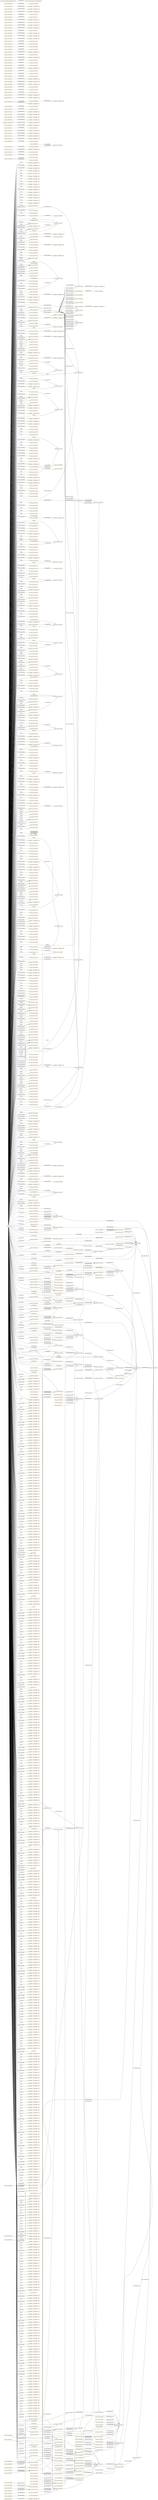 digraph ar2dtool_diagram { 
rankdir=LR;
size="1501"
node [shape = rectangle, color="orange"]; "resource:SIO_000511" "resource:SIO_000520" "resource:SIO_000554" "resource:SIO_000344" "resource:SIO_001265" "resource:SIO_000806" "resource:SIO_000112" "resource:SIO_000072" "resource:SIO_000452" "resource:SIO_010001" "-4addb085:174e3b93feb:-7d7d" "resource:SIO_010010" "resource:SIO_010009" "resource:SIO_010341" "resource:SIO_001001" "resource:SIO_010456" "resource:SIO_000750" "resource:SIO_000256" "resource:SIO_000431" "resource:SIO_000758" "resource:SIO_000391" "resource:SIO_000692" "resource:SIO_000402" "resource:SIO_001091" "-4addb085:174e3b93feb:-7f9b" "resource:SIO_010336" "resource:SIO_000776" "resource:SIO_000494" "resource:SIO_000056" "resource:SIO_010530" "resource:SIO_001014" "resource:SIO_001405" "resource:SIO_000016" "resource:SIO_000092" "resource:SIO_010368" "resource:SIO_001216" "resource:SIO_010289" "resource:SIO_010416" "-4addb085:174e3b93feb:-7cb8" "resource:SIO_010048" "resource:SIO_010057" "resource:SIO_000167" "resource:SIO_000314" "resource:SIO_010375" "-4addb085:174e3b93feb:-7f77" "-4addb085:174e3b93feb:-7dcc" "resource:SIO_001232" "resource:SIO_000962" "resource:SIO_010464" "-4addb085:174e3b93feb:-7f48" "resource:SIO_010295" "resource:SIO_000417" "-4addb085:174e3b93feb:-7f93" "resource:SIO_000106" "resource:SIO_000720" "resource:SIO_010450" "resource:SIO_010458" "resource:SIO_000532" "-4addb085:174e3b93feb:-7f8f" "resource:SIO_000708" "resource:SIO_000070" "-4addb085:174e3b93feb:-7fb6" "resource:SIO_000404" "resource:SIO_010346" "resource:SIO_010075" "resource:SIO_001176" "resource:SIO_000185" "resource:SIO_001224" "resource:SIO_010035" "-4addb085:174e3b93feb:-7e62" "resource:SIO_000715" "resource:SIO_010362" "resource:SIO_001210" "resource:SIO_001197" "resource:SIO_000116" "resource:SIO_001218" "resource:SIO_000810" "resource:SIO_000125" "resource:SIO_000701" "resource:SIO_000076" "resource:SIO_000456" "resource:SIO_010442" "resource:SIO_000268" "resource:SIO_000499" "-4addb085:174e3b93feb:-7ff0" "-4addb085:174e3b93feb:-7ff8" "-4addb085:174e3b93feb:-7e59" "resource:SIO_001010" "-4addb085:174e3b93feb:-7fc1" "resource:SIO_011126" "resource:SIO_000754" "resource:SIO_010008" "resource:SIO_001135" "resource:SIO_001095" "resource:SIO_000089" "resource:SIO_001008" "-4addb085:174e3b93feb:-7cf1" "-4addb085:174e3b93feb:-7e75" "resource:SIO_010455" "resource:SIO_000722" "resource:SIO_001045" "-4addb085:174e3b93feb:-7ec7" "-4addb085:174e3b93feb:-7eb2" "resource:SIO_010462" "-4addb085:174e3b93feb:-7c7f" "resource:SIO_001353" "-4addb085:174e3b93feb:-7d6e" "-4addb085:174e3b93feb:-7fac" "resource:SIO_010101" "-4addb085:174e3b93feb:-7da5" "resource:SIO_000036" "resource:SIO_000647" "resource:SIO_000538" "resource:SIO_010497" "resource:SIO_001291" "resource:SIO_010783" "resource:SIO_000458" "-4addb085:174e3b93feb:-7d10" "resource:SIO_001174" "resource:SIO_000913" "resource:SIO_000915" "-4addb085:174e3b93feb:-7f97" "resource:SIO_000613" "resource:SIO_000713" "-4addb085:174e3b93feb:-7cce" "resource:SIO_001188" "resource:SIO_000756" "-4addb085:174e3b93feb:-7e1d" "resource:SIO_001297" "resource:SIO_010047" "resource:SIO_000123" "-4addb085:174e3b93feb:-7fb2" "resource:SIO_000074" "resource:SIO_000083" "resource:SIO_010448" "resource:SIO_010533" "-4addb085:174e3b93feb:-7ca9" "resource:SIO_000468" "-4addb085:174e3b93feb:-7eec" "resource:SIO_000014" "resource:SIO_000516" "-4addb085:174e3b93feb:-7d28" "-4addb085:174e3b93feb:-7d73" "resource:SIO_001093" "-4addb085:174e3b93feb:-7e7b" "resource:SIO_000500" "resource:SIO_010051" "resource:SIO_001043" "resource:SIO_000508" "resource:SIO_000429" "resource:SIO_000809" "resource:SIO_010432" "resource:SIO_010782" "resource:SIO_000960" "resource:SIO_001132" "resource:SIO_010004" "resource:SIO_000524" "resource:SIO_000550" "resource:SIO_010020" "resource:SIO_000034" "resource:SIO_000434" "-4addb085:174e3b93feb:-7cd5" "resource:SIO_000577" "-4addb085:174e3b93feb:-7e6f" "resource:SIO_000005" "resource:SIO_010309" "resource:SIO_010344" "resource:SIO_000747" "resource:SIO_000279" "resource:SIO_000441" "resource:SIO_000327" "resource:SIO_000462" "-4addb085:174e3b93feb:-7ea8" "resource:SIO_000143" "resource:SIO_001295" "resource:SIO_000114" "resource:SIO_000454" "resource:SIO_000052" "resource:SIO_010378" "resource:SIO_000353" "resource:SIO_001370" "resource:SIO_001269" "resource:SIO_000012" "resource:SIO_000752" "-4addb085:174e3b93feb:-7d85" "-4addb085:174e3b93feb:-7db4" "resource:SIO_000555" "resource:SIO_001107" "resource:SIO_001301" "resource:SIO_001035" "resource:SIO_001266" "-4addb085:174e3b93feb:-7c70" "resource:SIO_011001" "resource:SIO_000541" "resource:SIO_000270" "resource:SIO_000318" "resource:SIO_000549" "resource:SIO_001071" "resource:SIO_000512" "resource:SIO_000579" "-4addb085:174e3b93feb:-7fd2" "resource:SIO_010460" "resource:SIO_000638" "resource:SIO_010011" "resource:SIO_001273" "resource:SIO_010410" "resource:SIO_000609" "resource:SIO_000148" "resource:SIO_011118" "-4addb085:174e3b93feb:-7f60" "resource:SIO_001213" "-4addb085:174e3b93feb:-7de2" "resource:SIO_000704" "-4addb085:174e3b93feb:-7d63" "resource:SIO_010342" "resource:SIO_010071" "-4addb085:174e3b93feb:-7ed5" "-4addb085:174e3b93feb:-7c9e" "resource:SIO_000460" "resource:SIO_010039" "resource:SIO_000257" "-4addb085:174e3b93feb:-7e92" "-4addb085:174e3b93feb:-7f2f" "resource:SIO_000805" "resource:SIO_010337" "resource:SIO_000664" "resource:SIO_001233" "resource:SIO_001375" "resource:SIO_001267" "resource:SIO_000261" "-4addb085:174e3b93feb:-7cc8" "resource:SIO_010058" "resource:SIO_010451" "resource:SIO_001041" "resource:SIO_010459" "-4addb085:174e3b93feb:-7cea" "resource:SIO_000807" "-4addb085:174e3b93feb:-7c8f" "resource:SIO_010358" "resource:SIO_000963" "resource:SIO_010780" "resource:SIO_000113" "-4addb085:174e3b93feb:-7f15" "resource:SIO_000004" "resource:SIO_000370" "resource:SIO_010296" "resource:SIO_010002" "resource:SIO_000405" "resource:SIO_000440" "resource:SIO_000448" "-4addb085:174e3b93feb:-7f7c" "resource:SIO_000721" "-4addb085:174e3b93feb:-7e4f" "-4addb085:174e3b93feb:-7d6a" "resource:SIO_000751" "resource:SIO_000902" "resource:SIO_000432" "-4addb085:174e3b93feb:-7cfd" "resource:SIO_010096" "resource:SIO_001294" "resource:SIO_001211" "resource:SIO_000702" "resource:SIO_010334" "resource:SIO_001177" "-4addb085:174e3b93feb:-7f1b" "-4addb085:174e3b93feb:-7f57" "resource:SIO_000269" "resource:SIO_001015" "-4addb085:174e3b93feb:-7f43" "resource:SIO_000390" "-4addb085:174e3b93feb:-7f6e" "resource:SIO_010443" "resource:SIO_000457" "resource:SIO_010043" "resource:SIO_001090" "resource:SIO_000505" "resource:SIO_001046" "resource:SIO_000168" "-4addb085:174e3b93feb:-7e26" "resource:SIO_000321" "resource:SIO_001116" "resource:SIO_010376" "resource:SIO_010424" "resource:SIO_000965" "-4addb085:174e3b93feb:-7f3a" "resource:SIO_000418" "-4addb085:174e3b93feb:-7dab" "resource:SIO_001009" "resource:SIO_010056" "resource:SIO_000723" "resource:SIO_001264" "-4addb085:174e3b93feb:-7c79" "resource:SIO_010090" "resource:SIO_011007" "resource:SIO_000111" "resource:SIO_000097" "resource:SIO_010463" "resource:SIO_010000" "resource:SIO_000903" "-4addb085:174e3b93feb:-7e9e" "-4addb085:174e3b93feb:-7e3d" "resource:SIO_000614" "resource:SIO_000640" "resource:SIO_000146" "resource:SIO_000648" "resource:SIO_000430" "-4addb085:174e3b93feb:-7d1e" "resource:SIO_001292" "resource:SIO_000289" "-4addb085:174e3b93feb:-7e1e" "resource:SIO_000707" "resource:SIO_000337" "resource:SIO_000401" "resource:SIO_000459" "resource:SIO_000523" "resource:SIO_010340" "resource:SIO_010074" "resource:SIO_001175" "resource:SIO_001040" "resource:SIO_000914" "resource:SIO_000275" "resource:SIO_000675" "-4addb085:174e3b93feb:-7d3c" "resource:SIO_000784" "-4addb085:174e3b93feb:-7e54" "resource:SIO_000714" "resource:SIO_011121" "resource:SIO_001298" "resource:SIO_001215" "-4addb085:174e3b93feb:-7dbe" "resource:SIO_010288" "resource:SIO_010415" "resource:SIO_001136" "resource:SIO_000342" "-4addb085:174e3b93feb:-7dea" "resource:SIO_000376" "-4addb085:174e3b93feb:-7fe3" "-4addb085:174e3b93feb:-7ca2" "resource:SIO_000166" "resource:SIO_010508" "-4addb085:174e3b93feb:-7cbc" "resource:SIO_001231" "resource:SIO_000015" "resource:SIO_000580" "resource:SIO_000091" "resource:SIO_000150" "resource:SIO_010076" "resource:SIO_000995" "resource:SIO_001270" "resource:SIO_000307" "resource:SIO_001094" "resource:SIO_000559" "resource:SIO_000501" "-4addb085:174e3b93feb:-7d02" "-4addb085:174e3b93feb:-7f27" "resource:SIO_000509" "resource:SIO_001262" "resource:SIO_010457" "resource:SIO_000762" "resource:SIO_001074" "resource:SIO_000539" "resource:SIO_000961" "resource:SIO_010005" "resource:SIO_010345" "-4addb085:174e3b93feb:-7daf" "-4addb085:174e3b93feb:-7c93" "resource:SIO_000328" "-4addb085:174e3b93feb:-7d52" "resource:SIO_010100" "resource:SIO_000463" "resource:SIO_000144" "resource:SIO_000035" "resource:SIO_000435" "resource:SIO_010094" "resource:SIO_000395" "resource:SIO_010029" "resource:SIO_000578" "-4addb085:174e3b93feb:-7ffc" "resource:SIO_000115" "resource:SIO_001217" "resource:SIO_000006" "resource:SIO_000124" "resource:SIO_000626" "-4addb085:174e3b93feb:-7f1e" "-4addb085:174e3b93feb:-7e16" "resource:SIO_001289" "resource:SIO_000498" "-4addb085:174e3b93feb:-7c99" "-4addb085:174e3b93feb:-7c9a" "-4addb085:174e3b93feb:-7d58" "-4addb085:174e3b93feb:-7ce3" "resource:SIO_000131" "resource:SIO_000653" "resource:SIO_000753" "resource:SIO_000997" "resource:SIO_001296" "resource:SIO_001209" "-4addb085:174e3b93feb:-7cb4" "resource:SIO_000333" "resource:SIO_000455" "resource:SIO_000503" "-4addb085:174e3b93feb:-7d9b" "resource:SIO_000162" "resource:SIO_000284" "resource:SIO_001227" "resource:SIO_010038" "resource:SIO_000354" "resource:SIO_011125" "resource:SIO_010299" "resource:SIO_010007" "resource:SIO_000556" "-4addb085:174e3b93feb:-7fda" "resource:SIO_010411" "resource:SIO_010310" "resource:SIO_010054" "resource:SIO_001145" "resource:SIO_001302" "resource:SIO_000592" "resource:SIO_011002" "resource:SIO_011119" "resource:SIO_000428" "resource:SIO_000437" "resource:SIO_010099" "resource:SIO_001072" "resource:SIO_000069" "resource:SIO_000000" "resource:SIO_000400" "-4addb085:174e3b93feb:-7dda" "resource:SIO_000967" "resource:SIO_010461" "resource:SIO_000639" "resource:SIO_001274" "resource:SIO_000396" "-4addb085:174e3b93feb:-7e0f" "resource:SIO_001003" "resource:SIO_000564" "resource:SIO_000719" "resource:SIO_000612" "resource:SIO_000258" "resource:SIO_001214" "resource:SIO_001290" "resource:SIO_000755" "resource:SIO_001336" "resource:SIO_000705" "resource:SIO_000694" "resource:SIO_010046" "resource:SIO_000122" "resource:SIO_001038" "resource:SIO_010072" "-4addb085:174e3b93feb:-7f5d" "resource:SIO_010532" "resource:SIO_000959" "resource:SIO_000476" "resource:SIO_000651" "resource:SIO_010025" "resource:SIO_001050" "resource:SIO_000794" "resource:SIO_001139" "resource:SIO_000073" "resource:SIO_000453" "resource:SIO_000340" "resource:SIO_010447" "resource:SIO_010059" "resource:SIO_000483" "resource:SIO_010506" "resource:SIO_000319" "resource:SIO_001234" "-4addb085:174e3b93feb:-7e65" "-4addb085:174e3b93feb:-7edd" "resource:SIO_000262" "resource:SIO_000449" "-4addb085:174e3b93feb:-7e6c" "resource:SIO_000108" "resource:SIO_010052" "-4addb085:174e3b93feb:-7da1" "resource:SIO_000507" "resource:SIO_001260" "-4addb085:174e3b93feb:-7e2c" "resource:SIO_000808" "resource:SIO_010359" "resource:SIO_010423" "resource:SIO_000589" "resource:SIO_000017" "resource:SIO_010003" "-4addb085:174e3b93feb:-7c61" "resource:SIO_010343" "resource:SIO_000562" "resource:SIO_000142" "resource:SIO_000433" "resource:SIO_000469" "-4addb085:174e3b93feb:-7e43" "resource:SIO_000078" "resource:SIO_010044" "resource:SIO_000780" "resource:SIO_010030" "-4addb085:174e3b93feb:-7f05" "-4addb085:174e3b93feb:-7cbf" "resource:SIO_000616" "resource:SIO_000966" "-4addb085:174e3b93feb:-7dfa" "-4addb085:174e3b93feb:-7ce9" "resource:SIO_000302" "resource:SIO_010363" "-4addb085:174e3b93feb:-7cb2" "resource:SIO_010284" "resource:SIO_000080" "-4addb085:174e3b93feb:-7d77" "resource:SIO_000984" "resource:SIO_001047" "-4addb085:174e3b93feb:-7f36" "resource:SIO_001117" "resource:SIO_010377" "resource:SIO_010091" "-4addb085:174e3b93feb:-7f72" "resource:SIO_010425" "-4addb085:174e3b93feb:-7d84" ; /*classes style*/
	"resource:SIO_010009" -> "resource:SIO_010010" [ label = "owl:disjointWith" ];
	"resource:SIO_001098" -> "resource:SIO_000272" [ label = "rdfs:subPropertyOf" ];
	"resource:SIO_010462" -> "resource:SIO_010463" [ label = "owl:disjointWith" ];
	"resource:SIO_001279" -> "resource:SIO_000008" [ label = "rdfs:subPropertyOf" ];
	"resource:SIO_010377" -> "resource:SIO_010378" [ label = "owl:disjointWith" ];
	"resource:SIO_010377" -> "-4addb085:174e3b93feb:-7cbf" [ label = "owl:equivalentClass" ];
	"resource:SIO_000232" -> "resource:SIO_000062" [ label = "rdfs:subPropertyOf" ];
	"resource:SIO_000805" -> "resource:SIO_000806" [ label = "owl:disjointWith" ];
	"resource:SIO_010432" -> "-4addb085:174e3b93feb:-7cb4" [ label = "owl:equivalentClass" ];
	"resource:SIO_000202" -> "resource:SIO_000145" [ label = "rdfs:subPropertyOf" ];
	"resource:SIO_000093" -> "resource:SIO_000068" [ label = "rdfs:subPropertyOf" ];
	"resource:SIO_001280" -> "resource:SIO_000011" [ label = "rdfs:subPropertyOf" ];
	"resource:SIO_000274" -> "resource:SIO_000497" [ label = "rdfs:subPropertyOf" ];
	"resource:SIO_000274" -> "resource:SIO_000244" [ label = "rdfs:subPropertyOf" ];
	"resource:SIO_001008" -> "-4addb085:174e3b93feb:-7e16" [ label = "owl:equivalentClass" ];
	"resource:SIO_000455" -> "resource:SIO_000458" [ label = "owl:disjointWith" ];
	"resource:SIO_000455" -> "-4addb085:174e3b93feb:-7f1e" [ label = "owl:equivalentClass" ];
	"resource:SIO_000063" -> "resource:SIO_000062" [ label = "rdfs:subPropertyOf" ];
	"resource:SIO_010082" -> "resource:SIO_010078" [ label = "rdfs:subPropertyOf" ];
	"resource:SIO_000244" -> "resource:SIO_000352" [ label = "rdfs:subPropertyOf" ];
	"resource:SIO_000636" -> "resource:SIO_000352" [ label = "rdfs:subPropertyOf" ];
	"resource:SIO_000425" -> "resource:SIO_000001" [ label = "rdfs:subPropertyOf" ];
	"resource:SIO_000214" -> "resource:SIO_000425" [ label = "rdfs:subPropertyOf" ];
	"resource:SIO_000793" -> "resource:SIO_000687" [ label = "rdfs:subPropertyOf" ];
	"resource:SIO_001401" -> "resource:SIO_001154" [ label = "rdfs:subPropertyOf" ];
	"resource:SIO_000974" -> "resource:SIO_000053" [ label = "rdfs:subPropertyOf" ];
	"resource:SIO_000497" -> "resource:SIO_000272" [ label = "rdfs:subPropertyOf" ];
	"resource:SIO_010782" -> "resource:SIO_010783" [ label = "owl:disjointWith" ];
	"resource:SIO_000286" -> "resource:SIO_000497" [ label = "rdfs:subPropertyOf" ];
	"resource:SIO_000552" -> "resource:SIO_000230" [ label = "rdfs:subPropertyOf" ];
	"resource:SIO_001262" -> "-4addb085:174e3b93feb:-7d85" [ label = "owl:equivalentClass" ];
	"resource:SIO_000341" -> "resource:SIO_000425" [ label = "rdfs:subPropertyOf" ];
	"resource:SIO_000733" -> "resource:SIO_000737" [ label = "rdfs:subPropertyOf" ];
	"resource:SIO_000437" -> "-4addb085:174e3b93feb:-7f3a" [ label = "owl:equivalentClass" ];
	"resource:SIO_010456" -> "-4addb085:174e3b93feb:-7c9a" [ label = "owl:equivalentClass" ];
	"resource:SIO_000311" -> "resource:SIO_000232" [ label = "rdfs:subPropertyOf" ];
	"resource:SIO_000226" -> "resource:SIO_000236" [ label = "rdfs:subPropertyOf" ];
	"resource:SIO_000775" -> "resource:SIO_000773" [ label = "rdfs:subPropertyOf" ];
	"resource:SIO_000268" -> "-4addb085:174e3b93feb:-7f6e" [ label = "owl:equivalentClass" ];
	"resource:SIO_000142" -> "resource:SIO_000143" [ label = "owl:disjointWith" ];
	"resource:SIO_000449" -> "resource:SIO_000468" [ label = "owl:disjointWith" ];
	"resource:SIO_000323" -> "resource:SIO_000128" [ label = "rdfs:subPropertyOf" ];
	"resource:SIO_001159" -> "resource:SIO_000062" [ label = "rdfs:subPropertyOf" ];
	"resource:SIO_000208" -> "resource:SIO_000773" [ label = "rdfs:subPropertyOf" ];
	"resource:SIO_000365" -> "resource:SIO_000219" [ label = "rdfs:subPropertyOf" ];
	"resource:SIO_000631" -> "resource:SIO_000628" [ label = "rdfs:subPropertyOf" ];
	"resource:SIO_000420" -> "resource:SIO_000425" [ label = "rdfs:subPropertyOf" ];
	"resource:SIO_000335" -> "resource:SIO_000652" [ label = "rdfs:subPropertyOf" ];
	"resource:SIO_000335" -> "resource:SIO_000293" [ label = "rdfs:subPropertyOf" ];
	"resource:SIO_000124" -> "-4addb085:174e3b93feb:-7f93" [ label = "owl:equivalentClass" ];
	"resource:SIO_001045" -> "-4addb085:174e3b93feb:-7e0f" [ label = "owl:equivalentClass" ];
	"resource:SIO_010058" -> "resource:SIO_010059" [ label = "owl:disjointWith" ];
	"resource:SIO_000673" -> "resource:SIO_000671" [ label = "rdfs:subPropertyOf" ];
	"resource:SIO_000462" -> "resource:SIO_000463" [ label = "owl:disjointWith" ];
	"resource:SIO_000251" -> "resource:SIO_000249" [ label = "rdfs:subPropertyOf" ];
	"resource:SIO_000643" -> "resource:SIO_000224" [ label = "rdfs:subPropertyOf" ];
	"resource:SIO_000558" -> "resource:SIO_010302" [ label = "rdfs:subPropertyOf" ];
	"resource:SIO_001353" -> "-4addb085:174e3b93feb:-7d6e" [ label = "owl:equivalentClass" ];
	"resource:SIO_000221" -> "resource:SIO_000008" [ label = "rdfs:subPropertyOf" ];
	"resource:SIO_010336" -> "resource:SIO_010337" [ label = "owl:disjointWith" ];
	"resource:SIO_000709" -> "resource:SIO_000001" [ label = "rdfs:subPropertyOf" ];
	"resource:SIO_000293" -> "resource:SIO_000203" [ label = "rdfs:subPropertyOf" ];
	"resource:SIO_011126" -> "-4addb085:174e3b93feb:-7c61" [ label = "owl:equivalentClass" ];
	"resource:SIO_000655" -> "resource:SIO_000294" [ label = "rdfs:subPropertyOf" ];
	"resource:SIO_000052" -> "-4addb085:174e3b93feb:-7fda" [ label = "owl:equivalentClass" ];
	"resource:SIO_000710" -> "resource:SIO_000709" [ label = "rdfs:subPropertyOf" ];
	"resource:SIO_000233" -> "resource:SIO_000011" [ label = "rdfs:subPropertyOf" ];
	"resource:SIO_001154" -> "resource:SIO_000294" [ label = "rdfs:subPropertyOf" ];
	"resource:SIO_000203" -> "resource:SIO_000322" [ label = "rdfs:subPropertyOf" ];
	"resource:SIO_000697" -> "resource:SIO_000709" [ label = "rdfs:subPropertyOf" ];
	"resource:SIO_001009" -> "resource:SIO_001010" [ label = "owl:disjointWith" ];
	"resource:SIO_010083" -> "resource:SIO_010079" [ label = "rdfs:subPropertyOf" ];
	"resource:SIO_000064" -> "resource:SIO_000219" [ label = "rdfs:subPropertyOf" ];
	"resource:SIO_000456" -> "resource:SIO_000457" [ label = "owl:disjointWith" ];
	"resource:SIO_000245" -> "resource:SIO_000294" [ label = "rdfs:subPropertyOf" ];
	"resource:SIO_000511" -> "-4addb085:174e3b93feb:-7f05" [ label = "owl:equivalentClass" ];
	"resource:SIO_000426" -> "resource:SIO_000425" [ label = "rdfs:subPropertyOf" ];
	"resource:SIO_000215" -> "resource:SIO_000011" [ label = "rdfs:subPropertyOf" ];
	"resource:SIO_001402" -> "resource:SIO_001154" [ label = "rdfs:subPropertyOf" ];
	"resource:SIO_000975" -> "resource:SIO_000093" [ label = "rdfs:subPropertyOf" ];
	"resource:SIO_000679" -> "resource:SIO_000054" [ label = "rdfs:subPropertyOf" ];
	"resource:SIO_000553" -> "resource:SIO_000231" [ label = "rdfs:subPropertyOf" ];
	"resource:SIO_000342" -> "-4addb085:174e3b93feb:-7f48" [ label = "owl:equivalentClass" ];
	"resource:SIO_000734" -> "resource:SIO_000699" [ label = "rdfs:subPropertyOf" ];
	"resource:SIO_000257" -> "resource:SIO_000258" [ label = "owl:disjointWith" ];
	"resource:SIO_000131" -> "resource:SIO_001197" [ label = "owl:disjointWith" ];
	"resource:SIO_000523" -> "resource:SIO_000524" [ label = "owl:disjointWith" ];
	"resource:SIO_010457" -> "-4addb085:174e3b93feb:-7c93" [ label = "owl:equivalentClass" ];
	"resource:SIO_000312" -> "resource:SIO_000229" [ label = "rdfs:subPropertyOf" ];
	"resource:SIO_000704" -> "resource:SIO_000721" [ label = "owl:disjointWith" ];
	"resource:SIO_000227" -> "resource:SIO_000643" [ label = "rdfs:subPropertyOf" ];
	"resource:SIO_000680" -> "resource:SIO_000679" [ label = "rdfs:subPropertyOf" ];
	"resource:SIO_010005" -> "resource:SIO_010047" [ label = "owl:disjointWith" ];
	"resource:SIO_000269" -> "resource:SIO_000270" [ label = "owl:disjointWith" ];
	"resource:SIO_010288" -> "resource:SIO_010289" [ label = "owl:disjointWith" ];
	"resource:SIO_000324" -> "resource:SIO_000202" [ label = "rdfs:subPropertyOf" ];
	"resource:SIO_010343" -> "-4addb085:174e3b93feb:-7cea" [ label = "owl:equivalentClass" ];
	"resource:SIO_000692" -> "resource:SIO_000694" [ label = "owl:disjointWith" ];
	"resource:SIO_000028" -> "resource:SIO_000145" [ label = "rdfs:subPropertyOf" ];
	"resource:SIO_000209" -> "resource:SIO_000773" [ label = "rdfs:subPropertyOf" ];
	"resource:SIO_000577" -> "resource:SIO_000578" [ label = "owl:disjointWith" ];
	"resource:SIO_000758" -> "resource:SIO_001093" [ label = "owl:disjointWith" ];
	"resource:SIO_000240" -> "resource:SIO_000203" [ label = "rdfs:subPropertyOf" ];
	"resource:SIO_000632" -> "resource:SIO_000210" [ label = "rdfs:subPropertyOf" ];
	"resource:SIO_000421" -> "resource:SIO_000425" [ label = "rdfs:subPropertyOf" ];
	"resource:SIO_000210" -> "resource:SIO_000628" [ label = "rdfs:subPropertyOf" ];
	"resource:SIO_000125" -> "-4addb085:174e3b93feb:-7f8f" [ label = "owl:equivalentClass" ];
	"resource:SIO_001046" -> "resource:SIO_001047" [ label = "owl:disjointWith" ];
	"resource:SIO_010410" -> "-4addb085:174e3b93feb:-7cbc" [ label = "owl:equivalentClass" ];
	"resource:SIO_000970" -> "resource:SIO_000975" [ label = "rdfs:subPropertyOf" ];
	"resource:SIO_001101" -> "resource:SIO_000709" [ label = "rdfs:subPropertyOf" ];
	"resource:SIO_000674" -> "resource:SIO_000672" [ label = "rdfs:subPropertyOf" ];
	"resource:SIO_000589" -> "-4addb085:174e3b93feb:-7eec" [ label = "owl:equivalentClass" ];
	"http://semanticscience.org/ontology/sio.owl" -> "http://creativecommons.org/licenses/by/4.0/" [ label = "terms:license" ];
	"resource:SIO_000252" -> "resource:SIO_000212" [ label = "rdfs:subPropertyOf" ];
	"resource:SIO_000644" -> "resource:SIO_000223" [ label = "rdfs:subPropertyOf" ];
	"resource:SIO_001269" -> "resource:SIO_001270" [ label = "owl:disjointWith" ];
	"resource:SIO_000222" -> "resource:SIO_000011" [ label = "rdfs:subPropertyOf" ];
	"resource:SIO_000011" -> "resource:SIO_000001" [ label = "rdfs:subPropertyOf" ];
	"resource:SIO_000318" -> "resource:SIO_000319" [ label = "owl:disjointWith" ];
	"resource:SIO_000294" -> "resource:SIO_000243" [ label = "rdfs:subPropertyOf" ];
	"resource:SIO_010000" -> "-4addb085:174e3b93feb:-7d63" [ label = "owl:equivalentClass" ];
	"resource:SIO_001209" -> "-4addb085:174e3b93feb:-7d9b" [ label = "owl:equivalentClass" ];
	"resource:SIO_000656" -> "resource:SIO_000655" [ label = "rdfs:subPropertyOf" ];
	"resource:SIO_000053" -> "resource:SIO_000028" [ label = "rdfs:subPropertyOf" ];
	"resource:SIO_000234" -> "resource:SIO_000008" [ label = "rdfs:subPropertyOf" ];
	"resource:SIO_001155" -> "resource:SIO_000352" [ label = "rdfs:subPropertyOf" ];
	"resource:SIO_000807" -> "resource:SIO_000808" [ label = "owl:disjointWith" ];
	"resource:SIO_001210" -> "resource:SIO_001211" [ label = "owl:disjointWith" ];
	"resource:SIO_000204" -> "resource:SIO_000322" [ label = "rdfs:subPropertyOf" ];
	"resource:SIO_000095" -> "resource:SIO_000011" [ label = "rdfs:subPropertyOf" ];
	"resource:SIO_000668" -> "resource:SIO_000628" [ label = "rdfs:subPropertyOf" ];
	"resource:SIO_010295" -> "resource:SIO_010296" [ label = "owl:disjointWith" ];
	"resource:SIO_000246" -> "resource:SIO_000245" [ label = "rdfs:subPropertyOf" ];
	"resource:SIO_000427" -> "resource:SIO_000424" [ label = "rdfs:subPropertyOf" ];
	"resource:SIO_000216" -> "resource:SIO_000008" [ label = "rdfs:subPropertyOf" ];
	"resource:SIO_001403" -> "resource:SIO_000001" [ label = "rdfs:subPropertyOf" ];
	"resource:SIO_000005" -> "resource:SIO_000340" [ label = "owl:disjointWith" ];
	"resource:SIO_000288" -> "resource:SIO_000203" [ label = "rdfs:subPropertyOf" ];
	"resource:SIO_000554" -> "resource:SIO_000555" [ label = "owl:disjointWith" ];
	"resource:SIO_000469" -> "-4addb085:174e3b93feb:-7f15" [ label = "owl:equivalentClass" ];
	"resource:SIO_010362" -> "-4addb085:174e3b93feb:-7cce" [ label = "owl:equivalentClass" ];
	"resource:SIO_000735" -> "resource:SIO_000733" [ label = "rdfs:subPropertyOf" ];
	"resource:SIO_000132" -> "resource:SIO_000322" [ label = "rdfs:subPropertyOf" ];
	"resource:SIO_010458" -> "-4addb085:174e3b93feb:-7c8f" [ label = "owl:equivalentClass" ];
	"resource:SIO_000313" -> "resource:SIO_000310" [ label = "rdfs:subPropertyOf" ];
	"resource:SIO_000892" -> "resource:SIO_000212" [ label = "rdfs:subPropertyOf" ];
	"resource:SIO_000228" -> "resource:SIO_000644" [ label = "rdfs:subPropertyOf" ];
	"resource:SIO_000681" -> "resource:SIO_000679" [ label = "rdfs:subPropertyOf" ];
	"resource:SIO_000017" -> "resource:SIO_000354" [ label = "owl:disjointWith" ];
	"resource:SIO_010302" -> "resource:SIO_000272" [ label = "rdfs:subPropertyOf" ];
	"resource:SIO_000089" -> "-4addb085:174e3b93feb:-7fc1" [ label = "owl:equivalentClass" ];
	"resource:SIO_000440" -> "-4addb085:174e3b93feb:-7f2f" [ label = "owl:equivalentClass" ];
	"resource:SIO_000355" -> "resource:SIO_000229" [ label = "rdfs:subPropertyOf" ];
	"resource:SIO_000059" -> "resource:SIO_000008" [ label = "rdfs:subPropertyOf" ];
	"resource:SIO_010078" -> "resource:SIO_000338" [ label = "rdfs:subPropertyOf" ];
	"resource:SIO_000325" -> "-4addb085:174e3b93feb:-7ff4" [ label = "owl:propertyChainAxiom" ];
	"resource:SIO_000325" -> "resource:SIO_000322" [ label = "rdfs:subPropertyOf" ];
	"resource:SIO_001035" -> "resource:SIO_001038" [ label = "owl:disjointWith" ];
	"resource:SIO_000029" -> "resource:SIO_000096" [ label = "rdfs:subPropertyOf" ];
	"resource:SIO_001301" -> "resource:SIO_001302" [ label = "owl:disjointWith" ];
	"resource:SIO_010048" -> "resource:SIO_010052" [ label = "owl:disjointWith" ];
	"resource:SIO_000482" -> "resource:SIO_000283" [ label = "rdfs:subPropertyOf" ];
	"resource:SIO_000060" -> "resource:SIO_000205" [ label = "rdfs:subPropertyOf" ];
	"resource:SIO_000452" -> "resource:SIO_000454" [ label = "owl:disjointWith" ];
	"resource:SIO_000452" -> "resource:SIO_000453" [ label = "owl:disjointWith" ];
	"resource:SIO_000241" -> "resource:SIO_000652" [ label = "rdfs:subPropertyOf" ];
	"resource:SIO_000241" -> "resource:SIO_000211" [ label = "rdfs:subPropertyOf" ];
	"resource:SIO_000633" -> "resource:SIO_000205" [ label = "rdfs:subPropertyOf" ];
	"resource:SIO_000422" -> "resource:SIO_000283" [ label = "rdfs:subPropertyOf" ];
	"resource:SIO_000211" -> "resource:SIO_000203" [ label = "rdfs:subPropertyOf" ];
	"resource:SIO_000971" -> "resource:SIO_000974" [ label = "rdfs:subPropertyOf" ];
	"resource:SIO_000307" -> "-4addb085:174e3b93feb:-7f60" [ label = "owl:equivalentClass" ];
	"resource:SIO_000283" -> "resource:SIO_000272" [ label = "rdfs:subPropertyOf" ];
	"resource:SIO_000675" -> "-4addb085:174e3b93feb:-7ec7" [ label = "owl:equivalentClass" ];
	"resource:SIO_000072" -> "resource:SIO_000073" [ label = "owl:disjointWith" ];
	"resource:SIO_000253" -> "resource:SIO_000008" [ label = "rdfs:subPropertyOf" ];
	"resource:SIO_001174" -> "-4addb085:174e3b93feb:-7dbe" [ label = "owl:equivalentClass" ];
	"resource:SIO_000223" -> "resource:SIO_000008" [ label = "rdfs:subPropertyOf" ];
	"resource:SIO_010423" -> "-4addb085:174e3b93feb:-7cb8" [ label = "owl:equivalentClass" ];
	"resource:SIO_000772" -> "resource:SIO_000631" [ label = "rdfs:subPropertyOf" ];
	"resource:SIO_000687" -> "resource:SIO_000322" [ label = "rdfs:subPropertyOf" ];
	"resource:SIO_001090" -> "resource:SIO_001091" [ label = "owl:disjointWith" ];
	"resource:SIO_000657" -> "resource:SIO_000352" [ label = "rdfs:subPropertyOf" ];
	"resource:SIO_000054" -> "resource:SIO_000053" [ label = "rdfs:subPropertyOf" ];
	"resource:SIO_000235" -> "resource:SIO_000586" [ label = "rdfs:subPropertyOf" ];
	"resource:SIO_001156" -> "resource:SIO_000294" [ label = "rdfs:subPropertyOf" ];
	"resource:SIO_001156" -> "resource:SIO_000229" [ label = "rdfs:subPropertyOf" ];
	"resource:SIO_000205" -> "resource:SIO_000212" [ label = "rdfs:subPropertyOf" ];
	"resource:SIO_000784" -> "resource:SIO_010048" [ label = "owl:disjointWith" ];
	"resource:SIO_000699" -> "resource:SIO_000737" [ label = "rdfs:subPropertyOf" ];
	"resource:SIO_000965" -> "-4addb085:174e3b93feb:-7e43" [ label = "owl:equivalentClass" ];
	"resource:SIO_000096" -> "resource:SIO_000093" [ label = "rdfs:subPropertyOf" ];
	"resource:SIO_000362" -> "resource:SIO_000008" [ label = "rdfs:subPropertyOf" ];
	"resource:SIO_000277" -> "resource:SIO_000631" [ label = "rdfs:subPropertyOf" ];
	"resource:SIO_000066" -> "resource:SIO_000253" [ label = "rdfs:subPropertyOf" ];
	"resource:SIO_000458" -> "-4addb085:174e3b93feb:-7f1b" [ label = "owl:equivalentClass" ];
	"resource:SIO_000332" -> "resource:SIO_000563" [ label = "rdfs:subPropertyOf" ];
	"resource:SIO_000247" -> "resource:SIO_000244" [ label = "rdfs:subPropertyOf" ];
	"resource:SIO_000905" -> "resource:SIO_000291" [ label = "rdfs:subPropertyOf" ];
	"resource:SIO_010532" -> "resource:SIO_010533" [ label = "owl:disjointWith" ];
	"resource:SIO_010447" -> "resource:SIO_010448" [ label = "owl:disjointWith" ];
	"resource:SIO_000217" -> "resource:SIO_000223" [ label = "rdfs:subPropertyOf" ];
	"resource:SIO_000609" -> "-4addb085:174e3b93feb:-7edd" [ label = "owl:equivalentClass" ];
	"resource:SIO_001404" -> "resource:SIO_001403" [ label = "rdfs:subPropertyOf" ];
	"resource:SIO_000640" -> "resource:SIO_000751" [ label = "owl:disjointWith" ];
	"resource:SIO_010363" -> "-4addb085:174e3b93feb:-7cc8" [ label = "owl:equivalentClass" ];
	"resource:SIO_000736" -> "resource:SIO_000001" [ label = "rdfs:subPropertyOf" ];
	"resource:SIO_010459" -> "resource:SIO_010460" [ label = "owl:disjointWith" ];
	"resource:SIO_000314" -> "-4addb085:174e3b93feb:-7f5d" [ label = "owl:equivalentClass" ];
	"resource:SIO_000229" -> "resource:SIO_000132" [ label = "rdfs:subPropertyOf" ];
	"resource:SIO_000682" -> "resource:SIO_000029" [ label = "rdfs:subPropertyOf" ];
	"resource:SIO_000652" -> "resource:SIO_000203" [ label = "rdfs:subPropertyOf" ];
	"resource:SIO_001096" -> "resource:SIO_000272" [ label = "rdfs:subPropertyOf" ];
	"resource:SIO_000441" -> "-4addb085:174e3b93feb:-7f27" [ label = "owl:equivalentClass" ];
	"resource:SIO_010375" -> "resource:SIO_010376" [ label = "owl:disjointWith" ];
	"resource:SIO_000356" -> "resource:SIO_000062" [ label = "rdfs:subPropertyOf" ];
	"resource:SIO_001277" -> "resource:SIO_000628" [ label = "rdfs:subPropertyOf" ];
	"resource:SIO_000230" -> "resource:SIO_000132" [ label = "rdfs:subPropertyOf" ];
	"resource:SIO_000145" -> "resource:SIO_000322" [ label = "rdfs:subPropertyOf" ];
	"resource:SIO_010079" -> "resource:SIO_000339" [ label = "rdfs:subPropertyOf" ];
	"resource:SIO_000960" -> "resource:SIO_000962" [ label = "owl:disjointWith" ];
	"resource:SIO_000960" -> "resource:SIO_000961" [ label = "owl:disjointWith" ];
	"resource:SIO_000272" -> "resource:SIO_000736" [ label = "rdfs:subPropertyOf" ];
	"resource:SIO_000579" -> "resource:SIO_000580" [ label = "owl:disjointWith" ];
	"resource:SIO_000061" -> "resource:SIO_000322" [ label = "rdfs:subPropertyOf" ];
	"resource:SIO_010080" -> "resource:SIO_010078" [ label = "rdfs:subPropertyOf" ];
	"resource:SIO_000242" -> "resource:SIO_000652" [ label = "rdfs:subPropertyOf" ];
	"resource:SIO_000242" -> "resource:SIO_000240" [ label = "rdfs:subPropertyOf" ];
	"resource:SIO_000634" -> "resource:SIO_000558" [ label = "rdfs:subPropertyOf" ];
	"resource:SIO_000900" -> "resource:SIO_000216" [ label = "rdfs:subPropertyOf" ];
	"resource:SIO_000549" -> "resource:SIO_000550" [ label = "owl:disjointWith" ];
	"resource:SIO_010442" -> "-4addb085:174e3b93feb:-7ca9" [ label = "owl:equivalentClass" ];
	"resource:SIO_000338" -> "resource:SIO_000563" [ label = "rdfs:subPropertyOf" ];
	"resource:SIO_000338" -> "resource:SIO_000243" [ label = "rdfs:subPropertyOf" ];
	"resource:SIO_000212" -> "resource:SIO_000001" [ label = "rdfs:subPropertyOf" ];
	"resource:SIO_000972" -> "resource:SIO_000974" [ label = "rdfs:subPropertyOf" ];
	"resource:SIO_000495" -> "resource:SIO_000272" [ label = "rdfs:subPropertyOf" ];
	"resource:SIO_010780" -> "-4addb085:174e3b93feb:-7c70" [ label = "owl:equivalentClass" ];
	"resource:SIO_000254" -> "resource:SIO_000011" [ label = "rdfs:subPropertyOf" ];
	"resource:SIO_000646" -> "resource:SIO_000643" [ label = "rdfs:subPropertyOf" ];
	"resource:SIO_000224" -> "resource:SIO_000011" [ label = "rdfs:subPropertyOf" ];
	"resource:SIO_000139" -> "resource:SIO_000132" [ label = "rdfs:subPropertyOf" ];
	"resource:SIO_010424" -> "resource:SIO_010425" [ label = "owl:disjointWith" ];
	"resource:SIO_000773" -> "resource:SIO_000252" [ label = "rdfs:subPropertyOf" ];
	"resource:SIO_000562" -> "resource:SIO_010284" [ label = "owl:disjointWith" ];
	"resource:SIO_000477" -> "resource:SIO_000422" [ label = "rdfs:subPropertyOf" ];
	"resource:SIO_010309" -> "resource:SIO_010310" [ label = "owl:disjointWith" ];
	"resource:SIO_000658" -> "resource:SIO_000657" [ label = "rdfs:subPropertyOf" ];
	"resource:SIO_001242" -> "resource:SIO_000736" [ label = "rdfs:subPropertyOf" ];
	"resource:SIO_001157" -> "resource:SIO_000352" [ label = "rdfs:subPropertyOf" ];
	"resource:SIO_000236" -> "resource:SIO_000646" [ label = "rdfs:subPropertyOf" ];
	"resource:SIO_000628" -> "resource:SIO_000001" [ label = "rdfs:subPropertyOf" ];
	"resource:SIO_000809" -> "-4addb085:174e3b93feb:-7e6f" [ label = "owl:equivalentClass" ];
	"resource:SIO_000206" -> "resource:SIO_000772" [ label = "rdfs:subPropertyOf" ];
	"resource:SIO_000966" -> "resource:SIO_000967" [ label = "owl:disjointWith" ];
	"resource:SIO_000363" -> "resource:SIO_000011" [ label = "rdfs:subPropertyOf" ];
	"resource:SIO_000278" -> "resource:SIO_000252" [ label = "rdfs:subPropertyOf" ];
	"resource:SIO_000810" -> "-4addb085:174e3b93feb:-7e6c" [ label = "owl:equivalentClass" ];
	"resource:SIO_000248" -> "resource:SIO_000352" [ label = "rdfs:subPropertyOf" ];
	"resource:SIO_000122" -> "-4addb085:174e3b93feb:-7f9b" [ label = "owl:equivalentClass" ];
	"resource:SIO_000490" -> "resource:SIO_000482" [ label = "rdfs:subPropertyOf" ];
	"resource:SIO_000218" -> "resource:SIO_000224" [ label = "rdfs:subPropertyOf" ];
	"resource:SIO_000671" -> "resource:SIO_000008" [ label = "rdfs:subPropertyOf" ];
	"resource:SIO_001405" -> "resource:SIO_010052" [ label = "owl:disjointWith" ];
	"resource:SIO_000586" -> "resource:SIO_000644" [ label = "rdfs:subPropertyOf" ];
	"resource:SIO_000641" -> "resource:SIO_000008" [ label = "rdfs:subPropertyOf" ];
	"resource:SIO_000737" -> "resource:SIO_000736" [ label = "rdfs:subPropertyOf" ];
	"resource:SIO_000707" -> "resource:SIO_000708" [ label = "owl:disjointWith" ];
	"resource:SIO_000291" -> "resource:SIO_000230" [ label = "rdfs:subPropertyOf" ];
	"resource:SIO_000080" -> "resource:SIO_000448" [ label = "owl:disjointWith" ];
	"resource:SIO_001097" -> "resource:SIO_000272" [ label = "rdfs:subPropertyOf" ];
	"resource:SIO_010461" -> "resource:SIO_010464" [ label = "owl:disjointWith" ];
	"resource:SIO_001278" -> "resource:SIO_000628" [ label = "rdfs:subPropertyOf" ];
	"resource:SIO_000749" -> "resource:SIO_000737" [ label = "rdfs:subPropertyOf" ];
	"resource:SIO_000231" -> "resource:SIO_000062" [ label = "rdfs:subPropertyOf" ];
	"resource:SIO_000020" -> "resource:SIO_000210" [ label = "rdfs:subPropertyOf" ];
	"resource:SIO_010346" -> "-4addb085:174e3b93feb:-7cd5" [ label = "owl:equivalentClass" ];
	"resource:SIO_000719" -> "resource:SIO_000720" [ label = "owl:disjointWith" ];
	"resource:SIO_000092" -> "-4addb085:174e3b93feb:-7fb6" [ label = "owl:equivalentClass" ];
	"resource:SIO_000484" -> "resource:SIO_000482" [ label = "rdfs:subPropertyOf" ];
	"resource:SIO_000273" -> "resource:SIO_000053" [ label = "rdfs:subPropertyOf" ];
	"resource:SIO_000062" -> "resource:SIO_000322" [ label = "rdfs:subPropertyOf" ];
	"resource:SIO_010081" -> "resource:SIO_010079" [ label = "rdfs:subPropertyOf" ];
	"resource:SIO_001375" -> "-4addb085:174e3b93feb:-7d6a" [ label = "owl:equivalentClass" ];
	"resource:SIO_000369" -> "resource:SIO_000273" [ label = "rdfs:subPropertyOf" ];
	"resource:SIO_000243" -> "resource:SIO_000322" [ label = "rdfs:subPropertyOf" ];
	"resource:SIO_000635" -> "resource:SIO_000294" [ label = "rdfs:subPropertyOf" ];
	"resource:SIO_000901" -> "resource:SIO_000215" [ label = "rdfs:subPropertyOf" ];
	"resource:SIO_000424" -> "resource:SIO_000283" [ label = "rdfs:subPropertyOf" ];
	"resource:SIO_000339" -> "resource:SIO_000557" [ label = "rdfs:subPropertyOf" ];
	"resource:SIO_000339" -> "resource:SIO_000243" [ label = "rdfs:subPropertyOf" ];
	"resource:SIO_000213" -> "resource:SIO_000425" [ label = "rdfs:subPropertyOf" ];
	"resource:SIO_000128" -> "resource:SIO_000061" [ label = "rdfs:subPropertyOf" ];
	"resource:SIO_000973" -> "resource:SIO_000975" [ label = "rdfs:subPropertyOf" ];
	"resource:SIO_000496" -> "resource:SIO_000495" [ label = "rdfs:subPropertyOf" ];
	"resource:SIO_000255" -> "resource:SIO_000008" [ label = "rdfs:subPropertyOf" ];
	"resource:SIO_000647" -> "resource:SIO_000648" [ label = "owl:disjointWith" ];
	"resource:SIO_010455" -> "-4addb085:174e3b93feb:-7c9e" [ label = "owl:equivalentClass" ];
	"resource:SIO_000310" -> "resource:SIO_000093" [ label = "rdfs:subPropertyOf" ];
	"resource:SIO_000225" -> "resource:SIO_000235" [ label = "rdfs:subPropertyOf" ];
	"resource:SIO_000774" -> "resource:SIO_000772" [ label = "rdfs:subPropertyOf" ];
	"resource:SIO_001116" -> "resource:SIO_001117" [ label = "owl:disjointWith" ];
	"resource:SIO_000563" -> "resource:SIO_000628" [ label = "rdfs:subPropertyOf" ];
	"resource:SIO_000352" -> "resource:SIO_000243" [ label = "rdfs:subPropertyOf" ];
	"resource:SIO_001273" -> "resource:SIO_001274" [ label = "owl:disjointWith" ];
	"resource:SIO_000322" -> "resource:SIO_000001" [ label = "rdfs:subPropertyOf" ];
	"resource:SIO_001158" -> "resource:SIO_000229" [ label = "rdfs:subPropertyOf" ];
	"resource:SIO_000629" -> "resource:SIO_000557" [ label = "rdfs:subPropertyOf" ];
	"resource:SIO_000207" -> "resource:SIO_000772" [ label = "rdfs:subPropertyOf" ];
	"resource:SIO_010100" -> "resource:SIO_010101" [ label = "owl:disjointWith" ];
	"resource:SIO_000364" -> "resource:SIO_000253" [ label = "rdfs:subPropertyOf" ];
	"resource:SIO_000630" -> "resource:SIO_010302" [ label = "rdfs:subPropertyOf" ];
	"resource:SIO_000068" -> "resource:SIO_000061" [ label = "rdfs:subPropertyOf" ];
	"resource:SIO_000334" -> "resource:SIO_000652" [ label = "rdfs:subPropertyOf" ];
	"resource:SIO_000334" -> "resource:SIO_000288" [ label = "rdfs:subPropertyOf" ];
	"resource:SIO_000249" -> "resource:SIO_000294" [ label = "rdfs:subPropertyOf" ];
	"resource:SIO_000123" -> "-4addb085:174e3b93feb:-7f97" [ label = "owl:equivalentClass" ];
	"resource:SIO_010057" -> "-4addb085:174e3b93feb:-7d3c" [ label = "owl:equivalentClass" ];
	"resource:SIO_000491" -> "resource:SIO_000482" [ label = "rdfs:subPropertyOf" ];
	"resource:SIO_000219" -> "resource:SIO_000011" [ label = "rdfs:subPropertyOf" ];
	"resource:SIO_000672" -> "resource:SIO_000011" [ label = "rdfs:subPropertyOf" ];
	"resource:SIO_000008" -> "resource:SIO_000001" [ label = "rdfs:subPropertyOf" ];
	"resource:SIO_000250" -> "resource:SIO_000248" [ label = "rdfs:subPropertyOf" ];
	"resource:SIO_000642" -> "resource:SIO_000011" [ label = "rdfs:subPropertyOf" ];
	"resource:SIO_000557" -> "resource:SIO_000212" [ label = "rdfs:subPropertyOf" ];
	"resource:SIO_000738" -> "resource:SIO_000737" [ label = "rdfs:subPropertyOf" ];
	"resource:SIO_000612" -> "-4addb085:174e3b93feb:-7ed5" [ label = "owl:equivalentClass" ];
	"NULL" -> "-4addb085:174e3b93feb:-7cfa" [ label = "rdf:rest" ];
	"NULL" -> "-4addb085:174e3b93feb:-7c9d" [ label = "owl:intersectionOf" ];
	"NULL" -> "resource:SIO_000498" [ label = "rdf:first" ];
	"NULL" -> "resource:SIO_000070" [ label = "rdf:first" ];
	"NULL" -> "resource:SIO_000776" [ label = "owl:someValuesFrom" ];
	"NULL" -> "resource:SIO_000115" [ label = "rdf:first" ];
	"NULL" -> "resource:SIO_000613" [ label = "owl:someValuesFrom" ];
	"NULL" -> "-4addb085:174e3b93feb:-7e25" [ label = "owl:intersectionOf" ];
	"NULL" -> "resource:SIO_000146" [ label = "owl:someValuesFrom" ];
	"NULL" -> "-4addb085:174e3b93feb:-7c10" [ label = "owl:members" ];
	"NULL" -> "resource:SIO_000072" [ label = "owl:someValuesFrom" ];
	"NULL" -> "resource:SIO_000059" [ label = "owl:onProperty" ];
	"NULL" -> "-4addb085:174e3b93feb:-7f4f" [ label = "rdf:rest" ];
	"NULL" -> "resource:SIO_010344" [ label = "owl:someValuesFrom" ];
	"NULL" -> "resource:SIO_001217" [ label = "rdf:first" ];
	"NULL" -> "-4addb085:174e3b93feb:-7ddc" [ label = "rdf:first" ];
	"NULL" -> "-4addb085:174e3b93feb:-7dd0" [ label = "rdf:rest" ];
	"NULL" -> "resource:SIO_001177" [ label = "owl:someValuesFrom" ];
	"NULL" -> "-4addb085:174e3b93feb:-7cd4" [ label = "owl:intersectionOf" ];
	"NULL" -> "-4addb085:174e3b93feb:-7e1d" [ label = "rdf:first" ];
	"NULL" -> "-4addb085:174e3b93feb:-7c7f" [ label = "owl:someValuesFrom" ];
	"NULL" -> "-4addb085:174e3b93feb:-7c33" [ label = "rdf:rest" ];
	"NULL" -> "-4addb085:174e3b93feb:-7d57" [ label = "owl:intersectionOf" ];
	"NULL" -> "-4addb085:174e3b93feb:-7eaa" [ label = "rdf:rest" ];
	"NULL" -> "resource:SIO_011007" [ label = "owl:someValuesFrom" ];
	"NULL" -> "resource:SIO_000210" [ label = "owl:onProperty" ];
	"NULL" -> "-4addb085:174e3b93feb:-7bfb" [ label = "rdf:rest" ];
	"NULL" -> "resource:SIO_000433" [ label = "rdf:first" ];
	"NULL" -> "resource:SIO_010450" [ label = "owl:someValuesFrom" ];
	"NULL" -> "-4addb085:174e3b93feb:-7c40" [ label = "rdf:rest" ];
	"NULL" -> "resource:SIO_000268" [ label = "owl:someValuesFrom" ];
	"NULL" -> "resource:SIO_010375" [ label = "rdf:first" ];
	"NULL" -> "resource:SIO_000499" [ label = "owl:someValuesFrom" ];
	"NULL" -> "-4addb085:174e3b93feb:-7d28" [ label = "owl:someValuesFrom" ];
	"NULL" -> "-4addb085:174e3b93feb:-7e61" [ label = "rdf:rest" ];
	"NULL" -> "resource:SIO_000006" [ label = "rdf:first" ];
	"NULL" -> "resource:SIO_000456" [ label = "rdf:first" ];
	"NULL" -> "resource:SIO_000272" [ label = "owl:onProperty" ];
	"NULL" -> "-4addb085:174e3b93feb:-7d27" [ label = "owl:intersectionOf" ];
	"NULL" -> "-4addb085:174e3b93feb:-7e91" [ label = "owl:intersectionOf" ];
	"NULL" -> "-4addb085:174e3b93feb:-7ee9" [ label = "rdf:rest" ];
	"NULL" -> "resource:SIO_000069" [ label = "owl:someValuesFrom" ];
	"NULL" -> "-4addb085:174e3b93feb:-7ce6" [ label = "rdf:rest" ];
	"NULL" -> "resource:SIO_000096" [ label = "owl:onProperty" ];
	"NULL" -> "-4addb085:174e3b93feb:-7d55" [ label = "rdf:rest" ];
	"NULL" -> "-4addb085:174e3b93feb:-7c1f" [ label = "rdf:rest" ];
	"NULL" -> "resource:SIO_000434" [ label = "rdf:first" ];
	"NULL" -> "resource:SIO_010079" [ label = "owl:onProperty" ];
	"NULL" -> "-4addb085:174e3b93feb:-7f56" [ label = "owl:unionOf" ];
	"NULL" -> "resource:SIO_010376" [ label = "rdf:first" ];
	"NULL" -> "resource:SIO_000214" [ label = "owl:onProperty" ];
	"NULL" -> "resource:SIO_010010" [ label = "owl:onClass" ];
	"NULL" -> "resource:SIO_010094" [ label = "owl:someValuesFrom" ];
	"NULL" -> "resource:SIO_010463" [ label = "rdf:first" ];
	"NULL" -> "-4addb085:174e3b93feb:-7c7c" [ label = "rdf:rest" ];
	"NULL" -> "-4addb085:174e3b93feb:-7c01" [ label = "owl:members" ];
	"NULL" -> "resource:SIO_000808" [ label = "rdf:first" ];
	"NULL" -> "-4addb085:174e3b93feb:-7ed4" [ label = "owl:intersectionOf" ];
	"NULL" -> "resource:SIO_001047" [ label = "rdf:first" ];
	"NULL" -> "-4addb085:174e3b93feb:-7faf" [ label = "rdf:rest" ];
	"NULL" -> "resource:SIO_010358" [ label = "rdf:first" ];
	"NULL" -> "-4addb085:174e3b93feb:-7fd9" [ label = "owl:unionOf" ];
	"NULL" -> "resource:SIO_010008" [ label = "owl:someValuesFrom" ];
	"NULL" -> "resource:SIO_000261" [ label = "owl:someValuesFrom" ];
	"NULL" -> "-4addb085:174e3b93feb:-7ccd" [ label = "owl:intersectionOf" ];
	"NULL" -> "-4addb085:174e3b93feb:-7ee2" [ label = "rdf:rest" ];
	"NULL" -> "-4addb085:174e3b93feb:-7f90" [ label = "rdf:rest" ];
	"NULL" -> "resource:SIO_001050" [ label = "owl:someValuesFrom" ];
	"NULL" -> "resource:SIO_000635" [ label = "owl:onProperty" ];
	"NULL" -> "resource:SIO_000035" [ label = "rdf:first" ];
	"NULL" -> "-4addb085:174e3b93feb:-7ca8" [ label = "owl:unionOf" ];
	"NULL" -> "resource:SIO_000355" [ label = "owl:onProperty" ];
	"NULL" -> "resource:SIO_000325" [ label = "rdf:first" ];
	"NULL" -> "resource:SIO_001234" [ label = "owl:someValuesFrom" ];
	"NULL" -> "resource:SIO_000707" [ label = "owl:someValuesFrom" ];
	"NULL" -> "resource:SIO_010464" [ label = "rdf:first" ];
	"NULL" -> "resource:SIO_001215" [ label = "rdf:first" ];
	"NULL" -> "resource:SIO_011119" [ label = "owl:someValuesFrom" ];
	"NULL" -> "-4addb085:174e3b93feb:-7cdb" [ label = "rdf:rest" ];
	"NULL" -> "-4addb085:174e3b93feb:-7ce3" [ label = "owl:someValuesFrom" ];
	"NULL" -> "resource:SIO_000273" [ label = "owl:onProperty" ];
	"NULL" -> "-4addb085:174e3b93feb:-7d9e" [ label = "rdf:rest" ];
	"NULL" -> "resource:SIO_000915" [ label = "rdf:first" ];
	"NULL" -> "resource:SIO_000312" [ label = "owl:onProperty" ];
	"NULL" -> "-4addb085:174e3b93feb:-7e99" [ label = "rdf:rest" ];
	"NULL" -> "-4addb085:174e3b93feb:-7ef2" [ label = "owl:intersectionOf" ];
	"NULL" -> "resource:SIO_001227" [ label = "owl:someValuesFrom" ];
	"NULL" -> "resource:SIO_000333" [ label = "rdf:first" ];
	"NULL" -> "-4addb085:174e3b93feb:-7c18" [ label = "rdf:rest" ];
	"NULL" -> "-4addb085:174e3b93feb:-7db1" [ label = "rdf:rest" ];
	"NULL" -> "-4addb085:174e3b93feb:-7c14" [ label = "rdf:rest" ];
	"NULL" -> "resource:SIO_001003" [ label = "owl:someValuesFrom" ];
	"NULL" -> "-4addb085:174e3b93feb:-7d3a" [ label = "rdf:rest" ];
	"NULL" -> "-4addb085:174e3b93feb:-7cdc" [ label = "owl:unionOf" ];
	"NULL" -> "resource:SIO_000762" [ label = "owl:someValuesFrom" ];
	"NULL" -> "-4addb085:174e3b93feb:-7c21" [ label = "rdf:rest" ];
	"NULL" -> "resource:SIO_000256" [ label = "owl:someValuesFrom" ];
	"NULL" -> "-4addb085:174e3b93feb:-7e59" [ label = "owl:someValuesFrom" ];
	"NULL" -> "-4addb085:174e3b93feb:-7de2" [ label = "owl:someValuesFrom" ];
	"NULL" -> "resource:SIO_000115" [ label = "owl:someValuesFrom" ];
	"NULL" -> "resource:SIO_010296" [ label = "rdf:first" ];
	"NULL" -> "resource:SIO_000671" [ label = "owl:onProperty" ];
	"NULL" -> "-4addb085:174e3b93feb:-7e14" [ label = "rdf:rest" ];
	"NULL" -> "resource:SIO_000402" [ label = "owl:onClass" ];
	"NULL" -> "resource:SIO_000755" [ label = "owl:someValuesFrom" ];
	"NULL" -> "resource:SIO_000341" [ label = "owl:onProperty" ];
	"NULL" -> "resource:SIO_000501" [ label = "owl:onClass" ];
	"NULL" -> "-4addb085:174e3b93feb:-7d75" [ label = "rdf:rest" ];
	"NULL" -> "resource:SIO_010450" [ label = "rdf:first" ];
	"NULL" -> "-4addb085:174e3b93feb:-7d47" [ label = "rdf:rest" ];
	"NULL" -> "resource:SIO_000507" [ label = "owl:allValuesFrom" ];
	"NULL" -> "-4addb085:174e3b93feb:-7d7c" [ label = "owl:intersectionOf" ];
	"NULL" -> "-4addb085:174e3b93feb:-7d10" [ label = "owl:someValuesFrom" ];
	"NULL" -> "resource:SIO_000113" [ label = "owl:someValuesFrom" ];
	"NULL" -> "-4addb085:174e3b93feb:-7d43" [ label = "rdf:rest" ];
	"NULL" -> "-4addb085:174e3b93feb:-7c0d" [ label = "rdf:rest" ];
	"NULL" -> "resource:SIO_010038" [ label = "owl:someValuesFrom" ];
	"NULL" -> "-4addb085:174e3b93feb:-7db4" [ label = "owl:someValuesFrom" ];
	"NULL" -> "-4addb085:174e3b93feb:-7fcf" [ label = "rdf:rest" ];
	"NULL" -> "-4addb085:174e3b93feb:-7dbd" [ label = "owl:unionOf" ];
	"NULL" -> "resource:SIO_010008" [ label = "owl:onClass" ];
	"NULL" -> "resource:SIO_010001" [ label = "owl:onClass" ];
	"NULL" -> "-4addb085:174e3b93feb:-7cbb" [ label = "owl:intersectionOf" ];
	"NULL" -> "resource:SIO_000097" [ label = "owl:someValuesFrom" ];
	"NULL" -> "resource:SIO_000723" [ label = "owl:someValuesFrom" ];
	"NULL" -> "-4addb085:174e3b93feb:-7ce8" [ label = "owl:intersectionOf" ];
	"NULL" -> "resource:SIO_000006" [ label = "owl:someValuesFrom" ];
	"NULL" -> "-4addb085:174e3b93feb:-7d31" [ label = "owl:intersectionOf" ];
	"NULL" -> "resource:SIO_001265" [ label = "rdf:first" ];
	"NULL" -> "-4addb085:174e3b93feb:-7f68" [ label = "owl:unionOf" ];
	"NULL" -> "resource:SIO_000291" [ label = "owl:onProperty" ];
	"NULL" -> "resource:SIO_001211" [ label = "owl:someValuesFrom" ];
	"NULL" -> "resource:SIO_010001" [ label = "rdf:first" ];
	"NULL" -> "-4addb085:174e3b93feb:-7f32" [ label = "rdf:rest" ];
	"NULL" -> "-4addb085:174e3b93feb:-7e58" [ label = "owl:intersectionOf" ];
	"NULL" -> "resource:SIO_000675" [ label = "owl:someValuesFrom" ];
	"NULL" -> "resource:SIO_000015" [ label = "rdf:first" ];
	"NULL" -> "-4addb085:174e3b93feb:-7e4c" [ label = "rdf:rest" ];
	"NULL" -> "resource:SIO_000036" [ label = "owl:someValuesFrom" ];
	"NULL" -> "-4addb085:174e3b93feb:-7cee" [ label = "rdf:rest" ];
	"NULL" -> "-4addb085:174e3b93feb:-7ff9" [ label = "rdf:rest" ];
	"NULL" -> "resource:SIO_000106" [ label = "owl:someValuesFrom" ];
	"NULL" -> "-4addb085:174e3b93feb:-7c8e" [ label = "owl:intersectionOf" ];
	"NULL" -> "-4addb085:174e3b93feb:-7e1a" [ label = "rdf:rest" ];
	"NULL" -> "resource:SIO_000004" [ label = "owl:someValuesFrom" ];
	"NULL" -> "resource:SIO_000984" [ label = "rdf:first" ];
	"NULL" -> "-4addb085:174e3b93feb:-7d2f" [ label = "rdf:rest" ];
	"NULL" -> "resource:SIO_000752" [ label = "owl:someValuesFrom" ];
	"NULL" -> "-4addb085:174e3b93feb:-7d7f" [ label = "rdf:rest" ];
	"NULL" -> "-4addb085:174e3b93feb:-7e74" [ label = "owl:intersectionOf" ];
	"NULL" -> "-4addb085:174e3b93feb:-7e7b" [ label = "owl:someValuesFrom" ];
	"NULL" -> "resource:SIO_000370" [ label = "owl:allValuesFrom" ];
	"NULL" -> "xsd:double" [ label = "owl:onDatatype" ];
	"NULL" -> "-4addb085:174e3b93feb:-7f26" [ label = "owl:intersectionOf" ];
	"NULL" -> "resource:SIO_001266" [ label = "rdf:first" ];
	"NULL" -> "-4addb085:174e3b93feb:-7f80" [ label = "owl:intersectionOf" ];
	"NULL" -> "-4addb085:174e3b93feb:-7fd8" [ label = "rdf:rest" ];
	"NULL" -> "resource:SIO_010002" [ label = "rdf:first" ];
	"NULL" -> "-4addb085:174e3b93feb:-7e1b" [ label = "owl:unionOf" ];
	"NULL" -> "-4addb085:174e3b93feb:-7d76" [ label = "owl:unionOf" ];
	"NULL" -> "resource:SIO_000966" [ label = "rdf:first" ];
	"NULL" -> "-4addb085:174e3b93feb:-7c5c" [ label = "owl:members" ];
	"NULL" -> "resource:SIO_000400" [ label = "rdf:first" ];
	"NULL" -> "-4addb085:174e3b93feb:-7eea" [ label = "rdf:rest" ];
	"NULL" -> "resource:SIO_010080" [ label = "owl:onProperty" ];
	"NULL" -> "-4addb085:174e3b93feb:-7c34" [ label = "rdf:rest" ];
	"NULL" -> "resource:SIO_010342" [ label = "rdf:first" ];
	"NULL" -> "resource:SIO_000776" [ label = "rdf:first" ];
	"NULL" -> "-4addb085:174e3b93feb:-7dee" [ label = "owl:intersectionOf" ];
	"NULL" -> "-4addb085:174e3b93feb:-7e65" [ label = "rdf:first" ];
	"NULL" -> "resource:SIO_000228" [ label = "owl:onProperty" ];
	"NULL" -> "-4addb085:174e3b93feb:-7bfc" [ label = "rdf:rest" ];
	"NULL" -> "resource:SIO_000310" [ label = "owl:onProperty" ];
	"NULL" -> "resource:SIO_000300" [ label = "owl:onProperty" ];
	"NULL" -> "-4addb085:174e3b93feb:-7c41" [ label = "rdf:rest" ];
	"NULL" -> "resource:SIO_001294" [ label = "rdf:first" ];
	"NULL" -> "-4addb085:174e3b93feb:-7fb3" [ label = "rdf:rest" ];
	"NULL" -> "resource:SIO_000720" [ label = "owl:someValuesFrom" ];
	"NULL" -> "resource:SIO_000427" [ label = "owl:onProperty" ];
	"NULL" -> "-4addb085:174e3b93feb:-7dab" [ label = "owl:someValuesFrom" ];
	"NULL" -> "-4addb085:174e3b93feb:-7ff7" [ label = "owl:unionOf" ];
	"NULL" -> "resource:SIO_010099" [ label = "owl:someValuesFrom" ];
	"NULL" -> "-4addb085:174e3b93feb:-7cc9" [ label = "rdf:rest" ];
	"NULL" -> "xsd:string" [ label = "owl:someValuesFrom" ];
	"NULL" -> "-4addb085:174e3b93feb:-7e23" [ label = "rdf:rest" ];
	"NULL" -> "-4addb085:174e3b93feb:-7d01" [ label = "owl:intersectionOf" ];
	"NULL" -> "-4addb085:174e3b93feb:-7da5" [ label = "owl:someValuesFrom" ];
	"NULL" -> "resource:SIO_010051" [ label = "rdf:first" ];
	"NULL" -> "resource:SIO_000111" [ label = "rdf:first" ];
	"NULL" -> "resource:SIO_000167" [ label = "rdf:first" ];
	"NULL" -> "resource:SIO_010416" [ label = "owl:someValuesFrom" ];
	"NULL" -> "resource:SIO_000641" [ label = "owl:onProperty" ];
	"NULL" -> "-4addb085:174e3b93feb:-7d88" [ label = "rdf:rest" ];
	"NULL" -> "resource:SIO_000713" [ label = "owl:someValuesFrom" ];
	"NULL" -> "rdf:nil" [ label = "rdf:rest" ];
	"NULL" -> "-4addb085:174e3b93feb:-7dac" [ label = "rdf:rest" ];
	"NULL" -> "resource:SIO_001040" [ label = "owl:someValuesFrom" ];
	"NULL" -> "-4addb085:174e3b93feb:-7d84" [ label = "rdf:first" ];
	"NULL" -> "resource:SIO_010464" [ label = "owl:someValuesFrom" ];
	"NULL" -> "resource:SIO_000758" [ label = "owl:someValuesFrom" ];
	"NULL" -> "-4addb085:174e3b93feb:-7d52" [ label = "owl:someValuesFrom" ];
	"NULL" -> "resource:SIO_000342" [ label = "rdf:first" ];
	"NULL" -> "-4addb085:174e3b93feb:-7cb5" [ label = "rdf:rest" ];
	"NULL" -> "resource:SIO_001231" [ label = "owl:someValuesFrom" ];
	"NULL" -> "resource:SIO_000162" [ label = "owl:someValuesFrom" ];
	"NULL" -> "resource:SIO_000702" [ label = "owl:onClass" ];
	"NULL" -> "-4addb085:174e3b93feb:-7d83" [ label = "owl:intersectionOf" ];
	"NULL" -> "-4addb085:174e3b93feb:-7e7a" [ label = "owl:intersectionOf" ];
	"NULL" -> "-4addb085:174e3b93feb:-7d0f" [ label = "owl:intersectionOf" ];
	"NULL" -> "resource:SIO_000148" [ label = "owl:someValuesFrom" ];
	"NULL" -> "-4addb085:174e3b93feb:-7c0b" [ label = "owl:members" ];
	"NULL" -> "resource:SIO_000362" [ label = "owl:onProperty" ];
	"NULL" -> "-4addb085:174e3b93feb:-7c3e" [ label = "rdf:rest" ];
	"NULL" -> "-4addb085:174e3b93feb:-7d70" [ label = "rdf:rest" ];
	"NULL" -> "resource:SIO_000963" [ label = "rdf:first" ];
	"NULL" -> "resource:SIO_000168" [ label = "rdf:first" ];
	"NULL" -> "resource:SIO_000091" [ label = "owl:allValuesFrom" ];
	"NULL" -> "resource:SIO_000559" [ label = "owl:someValuesFrom" ];
	"NULL" -> "-4addb085:174e3b93feb:-7e26" [ label = "owl:someValuesFrom" ];
	"NULL" -> "-4addb085:174e3b93feb:-7c4b" [ label = "rdf:rest" ];
	"NULL" -> "resource:SIO_010448" [ label = "owl:onClass" ];
	"NULL" -> "-4addb085:174e3b93feb:-7fab" [ label = "owl:unionOf" ];
	"NULL" -> "-4addb085:174e3b93feb:-7f17" [ label = "rdf:rest" ];
	"NULL" -> "-4addb085:174e3b93feb:-7d51" [ label = "owl:intersectionOf" ];
	"NULL" -> "resource:SIO_000370" [ label = "rdf:first" ];
	"NULL" -> "resource:SIO_000640" [ label = "owl:someValuesFrom" ];
	"NULL" -> "resource:SIO_010058" [ label = "rdf:first" ];
	"NULL" -> "-4addb085:174e3b93feb:-7ef0" [ label = "rdf:rest" ];
	"NULL" -> "resource:SIO_000092" [ label = "owl:someValuesFrom" ];
	"NULL" -> "resource:SIO_000395" [ label = "owl:someValuesFrom" ];
	"NULL" -> "-4addb085:174e3b93feb:-7f24" [ label = "rdf:rest" ];
	"NULL" -> "resource:SIO_001260" [ label = "rdf:first" ];
	"NULL" -> "resource:SIO_000638" [ label = "owl:someValuesFrom" ];
	"NULL" -> "-4addb085:174e3b93feb:-7fd1" [ label = "owl:intersectionOf" ];
	"NULL" -> "-4addb085:174e3b93feb:-7e3a" [ label = "rdf:rest" ];
	"NULL" -> "-4addb085:174e3b93feb:-7c97" [ label = "owl:unionOf" ];
	"NULL" -> "-4addb085:174e3b93feb:-7e4e" [ label = "owl:intersectionOf" ];
	"NULL" -> "resource:SIO_011002" [ label = "owl:someValuesFrom" ];
	"NULL" -> "-4addb085:174e3b93feb:-7cd8" [ label = "owl:intersectionOf" ];
	"NULL" -> "resource:SIO_000715" [ label = "owl:someValuesFrom" ];
	"NULL" -> "resource:SIO_000284" [ label = "owl:someValuesFrom" ];
	"NULL" -> "resource:SIO_001210" [ label = "rdf:first" ];
	"NULL" -> "resource:SIO_000083" [ label = "owl:someValuesFrom" ];
	"NULL" -> "-4addb085:174e3b93feb:-7f7b" [ label = "owl:intersectionOf" ];
	"NULL" -> "resource:SIO_000015" [ label = "owl:allValuesFrom" ];
	"NULL" -> "-4addb085:174e3b93feb:-7c47" [ label = "rdf:rest" ];
	"NULL" -> "resource:SIO_010362" [ label = "owl:someValuesFrom" ];
	"NULL" -> "-4addb085:174e3b93feb:-7c19" [ label = "rdf:rest" ];
	"NULL" -> "resource:SIO_010059" [ label = "rdf:first" ];
	"NULL" -> "-4addb085:174e3b93feb:-7c54" [ label = "rdf:rest" ];
	"NULL" -> "-4addb085:174e3b93feb:-7fc6" [ label = "rdf:rest" ];
	"NULL" -> "resource:SIO_000390" [ label = "owl:someValuesFrom" ];
	"NULL" -> "-4addb085:174e3b93feb:-7d7a" [ label = "rdf:rest" ];
	"NULL" -> "xsd:anyURI" [ label = "owl:someValuesFrom" ];
	"NULL" -> "-4addb085:174e3b93feb:-7c26" [ label = "rdf:rest" ];
	"NULL" -> "resource:SIO_010443" [ label = "owl:someValuesFrom" ];
	"NULL" -> "-4addb085:174e3b93feb:-7d58" [ label = "owl:someValuesFrom" ];
	"NULL" -> "-4addb085:174e3b93feb:-7c22" [ label = "rdf:rest" ];
	"NULL" -> "-4addb085:174e3b93feb:-7f14" [ label = "owl:intersectionOf" ];
	"NULL" -> "resource:SIO_001210" [ label = "owl:someValuesFrom" ];
	"NULL" -> "resource:SIO_010010" [ label = "rdf:first" ];
	"NULL" -> "rdfs:Literal" [ label = "owl:allValuesFrom" ];
	"NULL" -> "-4addb085:174e3b93feb:-7dfe" [ label = "rdf:rest" ];
	"NULL" -> "-4addb085:174e3b93feb:-7e08" [ label = "rdf:rest" ];
	"NULL" -> "resource:SIO_001211" [ label = "rdf:first" ];
	"NULL" -> "-4addb085:174e3b93feb:-7e82" [ label = "rdf:rest" ];
	"NULL" -> "resource:SIO_001188" [ label = "owl:someValuesFrom" ];
	"NULL" -> "-4addb085:174e3b93feb:-7fe3" [ label = "owl:someValuesFrom" ];
	"NULL" -> "resource:SIO_001267" [ label = "rdf:first" ];
	"NULL" -> "resource:SIO_000139" [ label = "owl:onProperty" ];
	"NULL" -> "-4addb085:174e3b93feb:-7c37" [ label = "owl:members" ];
	"NULL" -> "resource:SIO_000805" [ label = "rdf:first" ];
	"NULL" -> "-4addb085:174e3b93feb:-7daa" [ label = "owl:intersectionOf" ];
	"NULL" -> "resource:SIO_000631" [ label = "owl:onProperty" ];
	"NULL" -> "-4addb085:174e3b93feb:-7e92" [ label = "owl:someValuesFrom" ];
	"NULL" -> "resource:SIO_000216" [ label = "owl:onProperty" ];
	"NULL" -> "-4addb085:174e3b93feb:-7f8e" [ label = "owl:intersectionOf" ];
	"NULL" -> "-4addb085:174e3b93feb:-7f2a" [ label = "rdf:rest" ];
	"NULL" -> "-4addb085:174e3b93feb:-7c23" [ label = "owl:members" ];
	"NULL" -> "resource:SIO_000401" [ label = "owl:onClass" ];
	"NULL" -> "resource:SIO_000334" [ label = "owl:onProperty" ];
	"NULL" -> "resource:SIO_010461" [ label = "owl:someValuesFrom" ];
	"NULL" -> "resource:SIO_000967" [ label = "rdf:first" ];
	"NULL" -> "resource:SIO_000262" [ label = "rdf:first" ];
	"NULL" -> "-4addb085:174e3b93feb:-7f47" [ label = "owl:intersectionOf" ];
	"NULL" -> "resource:SIO_000500" [ label = "owl:onClass" ];
	"NULL" -> "resource:SIO_000701" [ label = "owl:someValuesFrom" ];
	"NULL" -> "resource:SIO_000554" [ label = "rdf:first" ];
	"NULL" -> "resource:SIO_010011" [ label = "rdf:first" ];
	"NULL" -> "-4addb085:174e3b93feb:-7f5c" [ label = "owl:intersectionOf" ];
	"NULL" -> "-4addb085:174e3b93feb:-7c0e" [ label = "rdf:rest" ];
	"NULL" -> "-4addb085:174e3b93feb:-7e81" [ label = "rdf:first" ];
	"NULL" -> "-4addb085:174e3b93feb:-7dd9" [ label = "owl:intersectionOf" ];
	"NULL" -> "resource:SIO_000279" [ label = "owl:someValuesFrom" ];
	"NULL" -> "resource:SIO_000338" [ label = "owl:onProperty" ];
	"NULL" -> "resource:SIO_000270" [ label = "rdf:first" ];
	"NULL" -> "resource:SIO_000417" [ label = "owl:allValuesFrom" ];
	"NULL" -> "resource:SIO_000420" [ label = "owl:onProperty" ];
	"NULL" -> "resource:SIO_000150" [ label = "owl:someValuesFrom" ];
	"NULL" -> "resource:SIO_010007" [ label = "owl:onClass" ];
	"NULL" -> "resource:SIO_000402" [ label = "rdf:first" ];
	"NULL" -> "-4addb085:174e3b93feb:-7e6e" [ label = "owl:unionOf" ];
	"NULL" -> "-4addb085:174e3b93feb:-7d62" [ label = "owl:unionOf" ];
	"NULL" -> "resource:SIO_000404" [ label = "owl:someValuesFrom" ];
	"NULL" -> "-4addb085:174e3b93feb:-7ec4" [ label = "rdf:rest" ];
	"NULL" -> "-4addb085:174e3b93feb:-7f37" [ label = "rdf:rest" ];
	"NULL" -> "resource:SIO_000555" [ label = "rdf:first" ];
	"NULL" -> "resource:SIO_000369" [ label = "owl:onProperty" ];
	"NULL" -> "resource:SIO_001296" [ label = "rdf:first" ];
	"NULL" -> "resource:SIO_000302" [ label = "owl:someValuesFrom" ];
	"NULL" -> "resource:SIO_000512" [ label = "rdf:first" ];
	"NULL" -> "-4addb085:174e3b93feb:-7f40" [ label = "rdf:rest" ];
	"NULL" -> "resource:SIO_000353" [ label = "owl:someValuesFrom" ];
	"NULL" -> "-4addb085:174e3b93feb:-7df7" [ label = "rdf:rest" ];
	"NULL" -> "resource:SIO_000080" [ label = "owl:someValuesFrom" ];
	"NULL" -> "resource:SIO_001289" [ label = "rdf:first" ];
	"NULL" -> "-4addb085:174e3b93feb:-7f12" [ label = "rdf:rest" ];
	"NULL" -> "-4addb085:174e3b93feb:-7fef" [ label = "owl:unionOf" ];
	"NULL" -> "-4addb085:174e3b93feb:-7cbd" [ label = "rdf:rest" ];
	"NULL" -> "resource:SIO_001047" [ label = "owl:someValuesFrom" ];
	"NULL" -> "-4addb085:174e3b93feb:-7e3c" [ label = "owl:intersectionOf" ];
	"NULL" -> "resource:SIO_000215" [ label = "owl:onProperty" ];
	"NULL" -> "resource:SIO_010334" [ label = "owl:onClass" ];
	"NULL" -> "resource:SIO_010782" [ label = "rdf:first" ];
	"NULL" -> "resource:SIO_010025" [ label = "rdf:first" ];
	"NULL" -> "resource:SIO_000674" [ label = "owl:onProperty" ];
	"NULL" -> "-4addb085:174e3b93feb:-7d49" [ label = "owl:intersectionOf" ];
	"NULL" -> "resource:SIO_000668" [ label = "owl:onProperty" ];
	"NULL" -> "-4addb085:174e3b93feb:-7f76" [ label = "owl:intersectionOf" ];
	"NULL" -> "resource:SIO_000328" [ label = "owl:someValuesFrom" ];
	"NULL" -> "-4addb085:174e3b93feb:-7c58" [ label = "owl:members" ];
	"NULL" -> "resource:SIO_010046" [ label = "rdf:first" ];
	"NULL" -> "-4addb085:174e3b93feb:-7f9a" [ label = "owl:intersectionOf" ];
	"NULL" -> "-4addb085:174e3b93feb:-7f43" [ label = "owl:someValuesFrom" ];
	"NULL" -> "resource:SIO_001370" [ label = "owl:someValuesFrom" ];
	"NULL" -> "-4addb085:174e3b93feb:-7c39" [ label = "rdf:rest" ];
	"NULL" -> "resource:SIO_010007" [ label = "rdf:first" ];
	"NULL" -> "resource:SIO_010044" [ label = "owl:onClass" ];
	"NULL" -> "-4addb085:174e3b93feb:-7c35" [ label = "rdf:rest" ];
	"NULL" -> "-4addb085:174e3b93feb:-7d3b" [ label = "owl:unionOf" ];
	"NULL" -> "resource:SIO_010081" [ label = "owl:onProperty" ];
	"NULL" -> "resource:SIO_000750" [ label = "owl:someValuesFrom" ];
	"NULL" -> "-4addb085:174e3b93feb:-7d2c" [ label = "owl:intersectionOf" ];
	"NULL" -> "resource:SIO_001297" [ label = "rdf:first" ];
	"NULL" -> "resource:SIO_001107" [ label = "owl:someValuesFrom" ];
	"NULL" -> "-4addb085:174e3b93feb:-7e0a" [ label = "owl:intersectionOf" ];
	"NULL" -> "resource:SIO_001094" [ label = "rdf:first" ];
	"NULL" -> "resource:SIO_001072" [ label = "owl:someValuesFrom" ];
	"NULL" -> "-4addb085:174e3b93feb:-7f6f" [ label = "rdf:rest" ];
	"NULL" -> "-4addb085:174e3b93feb:-7ff3" [ label = "rdf:rest" ];
	"NULL" -> "-4addb085:174e3b93feb:-7d1c" [ label = "rdf:rest" ];
	"NULL" -> "-4addb085:174e3b93feb:-7c07" [ label = "rdf:rest" ];
	"NULL" -> "resource:SIO_000997" [ label = "rdf:first" ];
	"NULL" -> "resource:SIO_000431" [ label = "rdf:first" ];
	"NULL" -> "-4addb085:174e3b93feb:-7c42" [ label = "rdf:rest" ];
	"NULL" -> "-4addb085:174e3b93feb:-7e56" [ label = "rdf:rest" ];
	"NULL" -> "-4addb085:174e3b93feb:-7c03" [ label = "rdf:rest" ];
	"NULL" -> "resource:SIO_000063" [ label = "owl:onProperty" ];
	"NULL" -> "-4addb085:174e3b93feb:-7f2c" [ label = "rdf:rest" ];
	"NULL" -> "resource:SIO_010074" [ label = "rdf:first" ];
	"NULL" -> "-4addb085:174e3b93feb:-7eac" [ label = "owl:intersectionOf" ];
	"NULL" -> "resource:SIO_010075" [ label = "owl:someValuesFrom" ];
	"NULL" -> "-4addb085:174e3b93feb:-7ddf" [ label = "rdf:rest" ];
	"NULL" -> "resource:SIO_010343" [ label = "owl:someValuesFrom" ];
	"NULL" -> "-4addb085:174e3b93feb:-7ce2" [ label = "owl:intersectionOf" ];
	"NULL" -> "-4addb085:174e3b93feb:-7d72" [ label = "owl:intersectionOf" ];
	"NULL" -> "-4addb085:174e3b93feb:-7dec" [ label = "rdf:rest" ];
	"NULL" -> "resource:SIO_010008" [ label = "rdf:first" ];
	"NULL" -> "resource:SIO_000052" [ label = "owl:someValuesFrom" ];
	"NULL" -> "resource:SIO_010299" [ label = "owl:someValuesFrom" ];
	"NULL" -> "-4addb085:174e3b93feb:-7e31" [ label = "rdf:rest" ];
	"NULL" -> "-4addb085:174e3b93feb:-7c9f" [ label = "rdf:rest" ];
	"NULL" -> "resource:SIO_000975" [ label = "owl:onProperty" ];
	"NULL" -> "resource:SIO_001095" [ label = "rdf:first" ];
	"NULL" -> "-4addb085:174e3b93feb:-7e03" [ label = "rdf:rest" ];
	"NULL" -> "resource:SIO_000432" [ label = "rdf:first" ];
	"NULL" -> "resource:SIO_010508" [ label = "rdf:first" ];
	"NULL" -> "resource:SIO_000068" [ label = "rdf:first" ];
	"NULL" -> "-4addb085:174e3b93feb:-7da0" [ label = "owl:intersectionOf" ];
	"NULL" -> "resource:SIO_000212" [ label = "owl:onProperty" ];
	"NULL" -> "resource:SIO_010075" [ label = "rdf:first" ];
	"NULL" -> "resource:SIO_000754" [ label = "owl:someValuesFrom" ];
	"NULL" -> "resource:SIO_000701" [ label = "owl:onClass" ];
	"NULL" -> "resource:SIO_000512" [ label = "owl:onClass" ];
	"NULL" -> "resource:SIO_010461" [ label = "rdf:first" ];
	"NULL" -> "resource:SIO_000337" [ label = "owl:someValuesFrom" ];
	"NULL" -> "-4addb085:174e3b93feb:-7c49" [ label = "owl:members" ];
	"NULL" -> "resource:SIO_000005" [ label = "rdf:first" ];
	"NULL" -> "resource:SIO_000806" [ label = "rdf:first" ];
	"NULL" -> "-4addb085:174e3b93feb:-7c3f" [ label = "rdf:rest" ];
	"NULL" -> "-4addb085:174e3b93feb:-7cc3" [ label = "rdf:rest" ];
	"NULL" -> "resource:SIO_000616" [ label = "owl:someValuesFrom" ];
	"NULL" -> "-4addb085:174e3b93feb:-7ec6" [ label = "owl:intersectionOf" ];
	"NULL" -> "resource:SIO_000132" [ label = "owl:onProperty" ];
	"NULL" -> "-4addb085:174e3b93feb:-7c4c" [ label = "rdf:rest" ];
	"NULL" -> "resource:SIO_010447" [ label = "owl:onClass" ];
	"NULL" -> "-4addb085:174e3b93feb:-7cd0" [ label = "rdf:rest" ];
	"NULL" -> "-4addb085:174e3b93feb:-7ddd" [ label = "owl:withRestrictions" ];
	"NULL" -> "-4addb085:174e3b93feb:-7fb5" [ label = "owl:intersectionOf" ];
	"NULL" -> "-4addb085:174e3b93feb:-7fbe" [ label = "rdf:rest" ];
	"NULL" -> "resource:SIO_000076" [ label = "rdf:first" ];
	"NULL" -> "-4addb085:174e3b93feb:-7f18" [ label = "rdf:rest" ];
	"NULL" -> "-4addb085:174e3b93feb:-7f51" [ label = "owl:intersectionOf" ];
	"NULL" -> "resource:SIO_000780" [ label = "rdf:first" ];
	"NULL" -> "-4addb085:174e3b93feb:-7f7c" [ label = "owl:someValuesFrom" ];
	"NULL" -> "-4addb085:174e3b93feb:-7e6d" [ label = "rdf:rest" ];
	"NULL" -> "resource:SIO_010009" [ label = "owl:someValuesFrom" ];
	"NULL" -> "-4addb085:174e3b93feb:-7c1a" [ label = "rdf:rest" ];
	"NULL" -> "resource:SIO_000483" [ label = "rdf:first" ];
	"NULL" -> "-4addb085:174e3b93feb:-7ce7" [ label = "owl:unionOf" ];
	"NULL" -> "-4addb085:174e3b93feb:-7d02" [ label = "owl:someValuesFrom" ];
	"NULL" -> "-4addb085:174e3b93feb:-7dc7" [ label = "rdf:rest" ];
	"NULL" -> "xsd:integer" [ label = "owl:someValuesFrom" ];
	"NULL" -> "-4addb085:174e3b93feb:-7e62" [ label = "rdf:first" ];
	"NULL" -> "-4addb085:174e3b93feb:-7e75" [ label = "owl:someValuesFrom" ];
	"NULL" -> "resource:SIO_010462" [ label = "rdf:first" ];
	"NULL" -> "resource:SIO_000807" [ label = "rdf:first" ];
	"NULL" -> "resource:SIO_000476" [ label = "rdf:first" ];
	"NULL" -> "-4addb085:174e3b93feb:-7dcb" [ label = "owl:intersectionOf" ];
	"NULL" -> "-4addb085:174e3b93feb:-7f35" [ label = "owl:unionOf" ];
	"NULL" -> "-4addb085:174e3b93feb:-7dea" [ label = "owl:someValuesFrom" ];
	"NULL" -> "resource:SIO_001046" [ label = "rdf:first" ];
	"NULL" -> "-4addb085:174e3b93feb:-7d69" [ label = "owl:intersectionOf" ];
	"NULL" -> "resource:SIO_000244" [ label = "owl:onProperty" ];
	"NULL" -> "-4addb085:174e3b93feb:-7f96" [ label = "owl:intersectionOf" ];
	"NULL" -> "resource:SIO_010007" [ label = "owl:someValuesFrom" ];
	"NULL" -> "resource:SIO_000428" [ label = "rdf:first" ];
	"NULL" -> "resource:SIO_000503" [ label = "owl:someValuesFrom" ];
	"NULL" -> "-4addb085:174e3b93feb:-7cf1" [ label = "owl:someValuesFrom" ];
	"NULL" -> "-4addb085:174e3b93feb:-7cb2" [ label = "rdf:first" ];
	"NULL" -> "-4addb085:174e3b93feb:-7d77" [ label = "owl:someValuesFrom" ];
	"NULL" -> "-4addb085:174e3b93feb:-7f2e" [ label = "owl:intersectionOf" ];
	"NULL" -> "resource:SIO_000995" [ label = "rdf:first" ];
	"NULL" -> "resource:SIO_000095" [ label = "owl:onProperty" ];
	"NULL" -> "resource:SIO_000068" [ label = "owl:onProperty" ];
	"NULL" -> "-4addb085:174e3b93feb:-7d1e" [ label = "owl:someValuesFrom" ];
	"NULL" -> "resource:SIO_000257" [ label = "rdf:first" ];
	"NULL" -> "-4addb085:174e3b93feb:-7c94" [ label = "rdf:rest" ];
	"NULL" -> "resource:SIO_000034" [ label = "rdf:first" ];
	"NULL" -> "-4addb085:174e3b93feb:-7c55" [ label = "rdf:rest" ];
	"NULL" -> "resource:SIO_010078" [ label = "owl:onProperty" ];
	"NULL" -> "resource:SIO_000213" [ label = "owl:onProperty" ];
	"NULL" -> "resource:SIO_001074" [ label = "rdf:first" ];
	"NULL" -> "resource:SIO_001233" [ label = "owl:someValuesFrom" ];
	"NULL" -> "resource:SIO_000628" [ label = "owl:onProperty" ];
	"NULL" -> "-4addb085:174e3b93feb:-7d37" [ label = "owl:intersectionOf" ];
	"NULL" -> "resource:SIO_000538" [ label = "rdf:first" ];
	"NULL" -> "-4addb085:174e3b93feb:-7e76" [ label = "rdf:rest" ];
	"NULL" -> "resource:SIO_011118" [ label = "owl:someValuesFrom" ];
	"NULL" -> "-4addb085:174e3b93feb:-7d82" [ label = "owl:unionOf" ];
	"NULL" -> "resource:SIO_000429" [ label = "rdf:first" ];
	"NULL" -> "resource:SIO_010346" [ label = "rdf:first" ];
	"NULL" -> "resource:SIO_000015" [ label = "owl:someValuesFrom" ];
	"NULL" -> "xsd:decimal" [ label = "owl:someValuesFrom" ];
	"NULL" -> "resource:SIO_000258" [ label = "rdf:first" ];
	"NULL" -> "resource:SIO_000217" [ label = "owl:onProperty" ];
	"NULL" -> "-4addb085:174e3b93feb:-7e51" [ label = "rdf:rest" ];
	"NULL" -> "resource:SIO_000520" [ label = "owl:onClass" ];
	"NULL" -> "resource:SIO_000116" [ label = "owl:onClass" ];
	"NULL" -> "-4addb085:174e3b93feb:-7fee" [ label = "rdf:rest" ];
	"NULL" -> "resource:SIO_000539" [ label = "rdf:first" ];
	"NULL" -> "-4addb085:174e3b93feb:-7ed9" [ label = "rdf:rest" ];
	"NULL" -> "-4addb085:174e3b93feb:-7db3" [ label = "owl:intersectionOf" ];
	"NULL" -> "resource:SIO_010004" [ label = "owl:someValuesFrom" ];
	"NULL" -> "-4addb085:174e3b93feb:-7cd6" [ label = "rdf:rest" ];
	"NULL" -> "resource:SIO_001224" [ label = "owl:someValuesFrom" ];
	"NULL" -> "resource:SIO_000626" [ label = "rdf:first" ];
	"NULL" -> "-4addb085:174e3b93feb:-7f98" [ label = "rdf:rest" ];
	"NULL" -> "-4addb085:174e3b93feb:-7e54" [ label = "owl:someValuesFrom" ];
	"NULL" -> "-4addb085:174e3b93feb:-7d45" [ label = "rdf:rest" ];
	"NULL" -> "-4addb085:174e3b93feb:-7c0f" [ label = "rdf:rest" ];
	"NULL" -> "-4addb085:174e3b93feb:-7c5f" [ label = "rdf:rest" ];
	"NULL" -> "resource:SIO_010090" [ label = "rdf:first" ];
	"NULL" -> "resource:SIO_010009" [ label = "rdf:first" ];
	"NULL" -> "resource:SIO_010295" [ label = "rdf:first" ];
	"NULL" -> "-4addb085:174e3b93feb:-7c3c" [ label = "owl:members" ];
	"NULL" -> "-4addb085:174e3b93feb:-7c2d" [ label = "rdf:rest" ];
	"NULL" -> "-4addb085:174e3b93feb:-7cb1" [ label = "rdf:rest" ];
	"NULL" -> "-4addb085:174e3b93feb:-7d8a" [ label = "owl:intersectionOf" ];
	"NULL" -> "resource:SIO_000626" [ label = "owl:someValuesFrom" ];
	"NULL" -> "resource:SIO_000651" [ label = "owl:someValuesFrom" ];
	"NULL" -> "-4addb085:174e3b93feb:-7c3a" [ label = "rdf:rest" ];
	"NULL" -> "-4addb085:174e3b93feb:-7f71" [ label = "owl:intersectionOf" ];
	"NULL" -> "-4addb085:174e3b93feb:-7ed2" [ label = "rdf:rest" ];
	"NULL" -> "-4addb085:174e3b93feb:-7f45" [ label = "rdf:rest" ];
	"NULL" -> "-4addb085:174e3b93feb:-7da8" [ label = "rdf:rest" ];
	"NULL" -> "-4addb085:174e3b93feb:-7df8" [ label = "rdf:rest" ];
	"NULL" -> "-4addb085:174e3b93feb:-7fb1" [ label = "owl:unionOf" ];
	"NULL" -> "-4addb085:174e3b93feb:-7c78" [ label = "owl:intersectionOf" ];
	"NULL" -> "resource:SIO_001156" [ label = "owl:onProperty" ];
	"NULL" -> "resource:SIO_010091" [ label = "rdf:first" ];
	"NULL" -> "-4addb085:174e3b93feb:-7e05" [ label = "owl:unionOf" ];
	"NULL" -> "resource:SIO_011126" [ label = "owl:someValuesFrom" ];
	"NULL" -> "resource:SIO_010096" [ label = "owl:someValuesFrom" ];
	"NULL" -> "resource:SIO_000722" [ label = "owl:someValuesFrom" ];
	"NULL" -> "resource:SIO_000005" [ label = "owl:someValuesFrom" ];
	"NULL" -> "-4addb085:174e3b93feb:-7ccb" [ label = "rdf:rest" ];
	"NULL" -> "resource:SIO_001264" [ label = "rdf:first" ];
	"NULL" -> "-4addb085:174e3b93feb:-7e4f" [ label = "owl:someValuesFrom" ];
	"NULL" -> "-4addb085:174e3b93feb:-7d4f" [ label = "rdf:rest" ];
	"NULL" -> "resource:SIO_010035" [ label = "owl:someValuesFrom" ];
	"NULL" -> "-4addb085:174e3b93feb:-7c36" [ label = "rdf:rest" ];
	"NULL" -> "resource:SIO_010340" [ label = "rdf:first" ];
	"NULL" -> "-4addb085:174e3b93feb:-7cc7" [ label = "owl:intersectionOf" ];
	"NULL" -> "-4addb085:174e3b93feb:-7fa8" [ label = "rdf:rest" ];
	"NULL" -> "-4addb085:174e3b93feb:-7e85" [ label = "owl:someValuesFrom" ];
	"NULL" -> "resource:SIO_000232" [ label = "owl:onProperty" ];
	"NULL" -> "resource:SIO_000376" [ label = "owl:someValuesFrom" ];
	"NULL" -> "resource:SIO_001214" [ label = "rdf:first" ];
	"NULL" -> "-4addb085:174e3b93feb:-7dae" [ label = "owl:intersectionOf" ];
	"NULL" -> "-4addb085:174e3b93feb:-7c08" [ label = "rdf:rest" ];
	"NULL" -> "-4addb085:174e3b93feb:-7c43" [ label = "rdf:rest" ];
	"NULL" -> "resource:SIO_001292" [ label = "rdf:first" ];
	"NULL" -> "-4addb085:174e3b93feb:-7e3d" [ label = "owl:someValuesFrom" ];
	"NULL" -> "resource:SIO_000734" [ label = "owl:onProperty" ];
	"NULL" -> "resource:SIO_010456" [ label = "rdf:first" ];
	"NULL" -> "-4addb085:174e3b93feb:-7d2a" [ label = "rdf:rest" ];
	"NULL" -> "-4addb085:174e3b93feb:-7c50" [ label = "rdf:rest" ];
	"NULL" -> "resource:SIO_000914" [ label = "rdf:first" ];
	"NULL" -> "-4addb085:174e3b93feb:-7e2c" [ label = "owl:allValuesFrom" ];
	"NULL" -> "-4addb085:174e3b93feb:-7cfc" [ label = "owl:intersectionOf" ];
	"NULL" -> "resource:SIO_000483" [ label = "owl:someValuesFrom" ];
	"NULL" -> "resource:SIO_000459" [ label = "rdf:first" ];
	"NULL" -> "resource:SIO_010337" [ label = "owl:onClass" ];
	"NULL" -> "-4addb085:174e3b93feb:-7e47" [ label = "owl:intersectionOf" ];
	"NULL" -> "resource:SIO_000653" [ label = "owl:someValuesFrom" ];
	"NULL" -> "resource:SIO_000006" [ label = "owl:allValuesFrom" ];
	"NULL" -> "resource:SIO_001035" [ label = "owl:someValuesFrom" ];
	"NULL" -> "resource:SIO_010030" [ label = "owl:someValuesFrom" ];
	"NULL" -> "resource:SIO_010001" [ label = "owl:someValuesFrom" ];
	"NULL" -> "resource:SIO_010341" [ label = "rdf:first" ];
	"NULL" -> "-4addb085:174e3b93feb:-7fe0" [ label = "rdf:rest" ];
	"NULL" -> "resource:SIO_010075" [ label = "owl:onClass" ];
	"NULL" -> "resource:SIO_000496" [ label = "owl:onProperty" ];
	"NULL" -> "resource:SIO_010334" [ label = "rdf:first" ];
	"NULL" -> "-4addb085:174e3b93feb:-7e64" [ label = "owl:intersectionOf" ];
	"NULL" -> "resource:SIO_000532" [ label = "owl:onClass" ];
	"NULL" -> "resource:SIO_000236" [ label = "owl:onProperty" ];
	"NULL" -> "resource:SIO_001041" [ label = "owl:someValuesFrom" ];
	"NULL" -> "-4addb085:174e3b93feb:-7dd2" [ label = "owl:intersectionOf" ];
	"NULL" -> "-4addb085:174e3b93feb:-7df9" [ label = "owl:unionOf" ];
	"NULL" -> "resource:SIO_001135" [ label = "rdf:first" ];
	"NULL" -> "-4addb085:174e3b93feb:-7de4" [ label = "rdf:first" ];
	"NULL" -> "-4addb085:174e3b93feb:-7ffb" [ label = "owl:unionOf" ];
	"NULL" -> "-4addb085:174e3b93feb:-7f1d" [ label = "owl:unionOf" ];
	"NULL" -> "-4addb085:174e3b93feb:-7e6b" [ label = "owl:unionOf" ];
	"NULL" -> "-4addb085:174e3b93feb:-7f5f" [ label = "owl:unionOf" ];
	"NULL" -> "-4addb085:174e3b93feb:-7c05" [ label = "owl:members" ];
	"NULL" -> "resource:SIO_000166" [ label = "rdf:first" ];
	"NULL" -> "resource:SIO_010415" [ label = "owl:someValuesFrom" ];
	"NULL" -> "-4addb085:174e3b93feb:-7c8c" [ label = "rdf:rest" ];
	"NULL" -> "resource:SIO_000000" [ label = "rdf:first" ];
	"NULL" -> "-4addb085:174e3b93feb:-7c4d" [ label = "rdf:rest" ];
	"NULL" -> "resource:SIO_000643" [ label = "owl:onProperty" ];
	"NULL" -> "resource:SIO_010099" [ label = "rdf:first" ];
	"NULL" -> "-4addb085:174e3b93feb:-7e00" [ label = "owl:intersectionOf" ];
	"NULL" -> "resource:SIO_000614" [ label = "rdf:first" ];
	"NULL" -> "-4addb085:174e3b93feb:-7f19" [ label = "rdf:rest" ];
	"NULL" -> "xsd:integer" [ label = "owl:allValuesFrom" ];
	"NULL" -> "-4addb085:174e3b93feb:-7c4e" [ label = "owl:members" ];
	"NULL" -> "-4addb085:174e3b93feb:-7c5a" [ label = "rdf:rest" ];
	"NULL" -> "resource:SIO_010056" [ label = "rdf:first" ];
	"NULL" -> "-4addb085:174e3b93feb:-7c1b" [ label = "rdf:rest" ];
	"NULL" -> "-4addb085:174e3b93feb:-7f1a" [ label = "owl:unionOf" ];
	"NULL" -> "resource:SIO_000011" [ label = "owl:onProperty" ];
	"NULL" -> "resource:SIO_001336" [ label = "owl:onClass" ];
	"NULL" -> "-4addb085:174e3b93feb:-7ca2" [ label = "owl:someValuesFrom" ];
	"NULL" -> "resource:SIO_000426" [ label = "owl:onProperty" ];
	"NULL" -> "resource:SIO_001136" [ label = "rdf:first" ];
	"NULL" -> "-4addb085:174e3b93feb:-7f22" [ label = "rdf:rest" ];
	"NULL" -> "resource:SIO_000069" [ label = "owl:allValuesFrom" ];
	"NULL" -> "-4addb085:174e3b93feb:-7cde" [ label = "rdf:rest" ];
	"NULL" -> "resource:SIO_010345" [ label = "owl:someValuesFrom" ];
	"NULL" -> "resource:SIO_000115" [ label = "owl:allValuesFrom" ];
	"NULL" -> "resource:SIO_001218" [ label = "rdf:first" ];
	"NULL" -> "resource:SIO_000396" [ label = "owl:someValuesFrom" ];
	"NULL" -> "resource:SIO_000402" [ label = "owl:allValuesFrom" ];
	"NULL" -> "resource:SIO_000028" [ label = "owl:onProperty" ];
	"NULL" -> "resource:SIO_010057" [ label = "rdf:first" ];
	"NULL" -> "resource:SIO_010451" [ label = "owl:someValuesFrom" ];
	"NULL" -> "resource:SIO_010091" [ label = "owl:someValuesFrom" ];
	"NULL" -> "resource:SIO_000269" [ label = "owl:someValuesFrom" ];
	"NULL" -> "resource:SIO_000091" [ label = "owl:someValuesFrom" ];
	"NULL" -> "-4addb085:174e3b93feb:-7c56" [ label = "rdf:rest" ];
	"NULL" -> "resource:SIO_000000" [ label = "owl:someValuesFrom" ];
	"NULL" -> "xsd:float" [ label = "owl:someValuesFrom" ];
	"NULL" -> "-4addb085:174e3b93feb:-7e33" [ label = "owl:intersectionOf" ];
	"NULL" -> "-4addb085:174e3b93feb:-7fc8" [ label = "rdf:rest" ];
	"NULL" -> "resource:SIO_010363" [ label = "owl:someValuesFrom" ];
	"NULL" -> "-4addb085:174e3b93feb:-7eda" [ label = "rdf:rest" ];
	"NULL" -> "resource:SIO_000776" [ label = "owl:allValuesFrom" ];
	"NULL" -> "resource:SIO_000457" [ label = "rdf:first" ];
	"NULL" -> "resource:SIO_011001" [ label = "owl:someValuesFrom" ];
	"NULL" -> "-4addb085:174e3b93feb:-7f5e" [ label = "rdf:rest" ];
	"NULL" -> "-4addb085:174e3b93feb:-7fc0" [ label = "owl:intersectionOf" ];
	"NULL" -> "-4addb085:174e3b93feb:-7e45" [ label = "rdf:rest" ];
	"NULL" -> "-4addb085:174e3b93feb:-7c31" [ label = "rdf:rest" ];
	"NULL" -> "resource:SIO_000108" [ label = "owl:someValuesFrom" ];
	"NULL" -> "-4addb085:174e3b93feb:-7de6" [ label = "owl:someValuesFrom" ];
	"NULL" -> "resource:SIO_001009" [ label = "rdf:first" ];
	"NULL" -> "resource:SIO_000230" [ label = "owl:onProperty" ];
	"NULL" -> "-4addb085:174e3b93feb:-7edc" [ label = "owl:unionOf" ];
	"NULL" -> "resource:SIO_000337" [ label = "rdf:first" ];
	"NULL" -> "resource:SIO_000435" [ label = "rdf:first" ];
	"NULL" -> "resource:SIO_000332" [ label = "owl:onProperty" ];
	"NULL" -> "-4addb085:174e3b93feb:-7cb9" [ label = "rdf:rest" ];
	"NULL" -> "-4addb085:174e3b93feb:-7e42" [ label = "owl:unionOf" ];
	"NULL" -> "resource:SIO_010377" [ label = "rdf:first" ];
	"NULL" -> "-4addb085:174e3b93feb:-7e1e" [ label = "owl:someValuesFrom" ];
	"NULL" -> "-4addb085:174e3b93feb:-7d78" [ label = "rdf:rest" ];
	"NULL" -> "resource:SIO_010442" [ label = "owl:someValuesFrom" ];
	"NULL" -> "resource:SIO_000902" [ label = "rdf:first" ];
	"NULL" -> "resource:SIO_010359" [ label = "rdf:first" ];
	"NULL" -> "-4addb085:174e3b93feb:-7d7d" [ label = "owl:someValuesFrom" ];
	"NULL" -> "resource:SIO_000262" [ label = "owl:someValuesFrom" ];
	"NULL" -> "resource:SIO_000313" [ label = "owl:onProperty" ];
	"NULL" -> "-4addb085:174e3b93feb:-7c9b" [ label = "rdf:rest" ];
	"NULL" -> "resource:SIO_000505" [ label = "owl:someValuesFrom" ];
	"NULL" -> "-4addb085:174e3b93feb:-7ce4" [ label = "rdf:rest" ];
	"NULL" -> "-4addb085:174e3b93feb:-7f72" [ label = "owl:someValuesFrom" ];
	"NULL" -> "-4addb085:174e3b93feb:-7fb2" [ label = "owl:someValuesFrom" ];
	"NULL" -> "resource:SIO_000586" [ label = "owl:onProperty" ];
	"NULL" -> "resource:SIO_000261" [ label = "rdf:first" ];
	"NULL" -> "resource:SIO_010043" [ label = "rdf:first" ];
	"NULL" -> "-4addb085:174e3b93feb:-7c2e" [ label = "rdf:rest" ];
	"NULL" -> "resource:SIO_010378" [ label = "rdf:first" ];
	"NULL" -> "-4addb085:174e3b93feb:-7eb1" [ label = "owl:unionOf" ];
	"NULL" -> "-4addb085:174e3b93feb:-7d25" [ label = "rdf:rest" ];
	"NULL" -> "-4addb085:174e3b93feb:-7f74" [ label = "rdf:rest" ];
	"NULL" -> "resource:SIO_000144" [ label = "owl:someValuesFrom" ];
	"NULL" -> "-4addb085:174e3b93feb:-7c7a" [ label = "rdf:rest" ];
	"NULL" -> "resource:SIO_000959" [ label = "rdf:first" ];
	"NULL" -> "resource:SIO_001216" [ label = "rdf:first" ];
	"NULL" -> "-4addb085:174e3b93feb:-7c3b" [ label = "rdf:rest" ];
	"NULL" -> "resource:SIO_000020" [ label = "owl:onProperty" ];
	"NULL" -> "resource:SIO_000509" [ label = "owl:onClass" ];
	"NULL" -> "resource:SIO_000960" [ label = "owl:someValuesFrom" ];
	"NULL" -> "-4addb085:174e3b93feb:-7e9b" [ label = "rdf:rest" ];
	"NULL" -> "resource:SIO_000112" [ label = "owl:someValuesFrom" ];
	"NULL" -> "-4addb085:174e3b93feb:-7f36" [ label = "owl:allValuesFrom" ];
	"NULL" -> "resource:SIO_000564" [ label = "owl:someValuesFrom" ];
	"NULL" -> "resource:SIO_000000" [ label = "owl:onClass" ];
	"NULL" -> "resource:SIO_000401" [ label = "rdf:first" ];
	"NULL" -> "resource:SIO_000672" [ label = "owl:onProperty" ];
	"NULL" -> "resource:SIO_010072" [ label = "owl:someValuesFrom" ];
	"NULL" -> "resource:SIO_000148" [ label = "owl:onClass" ];
	"NULL" -> "-4addb085:174e3b93feb:-7e2a" [ label = "rdf:rest" ];
	"NULL" -> "resource:SIO_010044" [ label = "rdf:first" ];
	"NULL" -> "resource:SIO_010458" [ label = "owl:onClass" ];
	"NULL" -> "-4addb085:174e3b93feb:-7f04" [ label = "owl:unionOf" ];
	"NULL" -> "resource:SIO_000592" [ label = "owl:someValuesFrom" ];
	"NULL" -> "resource:SIO_010009" [ label = "owl:onClass" ];
	"NULL" -> "resource:SIO_000275" [ label = "rdf:first" ];
	"NULL" -> "-4addb085:174e3b93feb:-7cbe" [ label = "owl:unionOf" ];
	"NULL" -> "-4addb085:174e3b93feb:-7c76" [ label = "rdf:rest" ];
	"NULL" -> "resource:SIO_001014" [ label = "rdf:first" ];
	"NULL" -> "-4addb085:174e3b93feb:-7e53" [ label = "owl:intersectionOf" ];
	"NULL" -> "-4addb085:174e3b93feb:-7d0d" [ label = "rdf:rest" ];
	"NULL" -> "resource:SIO_001295" [ label = "rdf:first" ];
	"NULL" -> "-4addb085:174e3b93feb:-7fa9" [ label = "rdf:rest" ];
	"NULL" -> "resource:SIO_000400" [ label = "owl:onClass" ];
	"NULL" -> "resource:SIO_000221" [ label = "owl:onProperty" ];
	"NULL" -> "resource:SIO_000268" [ label = "rdf:first" ];
	"NULL" -> "-4addb085:174e3b93feb:-7c48" [ label = "rdf:rest" ];
	"NULL" -> "-4addb085:174e3b93feb:-7ff5" [ label = "rdf:rest" ];
	"NULL" -> "-4addb085:174e3b93feb:-7de9" [ label = "owl:intersectionOf" ];
	"NULL" -> "-4addb085:174e3b93feb:-7bff" [ label = "rdf:rest" ];
	"NULL" -> "-4addb085:174e3b93feb:-7c09" [ label = "rdf:rest" ];
	"NULL" -> "-4addb085:174e3b93feb:-7da2" [ label = "rdf:rest" ];
	"NULL" -> "-4addb085:174e3b93feb:-7c44" [ label = "rdf:rest" ];
	"NULL" -> "-4addb085:174e3b93feb:-7ee4" [ label = "owl:intersectionOf" ];
	"NULL" -> "resource:SIO_001046" [ label = "owl:someValuesFrom" ];
	"NULL" -> "resource:SIO_000477" [ label = "owl:onProperty" ];
	"NULL" -> "resource:SIO_010072" [ label = "rdf:first" ];
	"NULL" -> "-4addb085:174e3b93feb:-7f7e" [ label = "rdf:rest" ];
	"NULL" -> "-4addb085:174e3b93feb:-7c90" [ label = "rdf:rest" ];
	"NULL" -> "resource:SIO_000327" [ label = "owl:someValuesFrom" ];
	"NULL" -> "resource:SIO_000756" [ label = "owl:someValuesFrom" ];
	"NULL" -> "-4addb085:174e3b93feb:-7c51" [ label = "rdf:rest" ];
	"NULL" -> "resource:SIO_000289" [ label = "owl:someValuesFrom" ];
	"NULL" -> "-4addb085:174e3b93feb:-7cb3" [ label = "owl:intersectionOf" ];
	"NULL" -> "-4addb085:174e3b93feb:-7c12" [ label = "rdf:rest" ];
	"NULL" -> "-4addb085:174e3b93feb:-7cf0" [ label = "owl:intersectionOf" ];
	"NULL" -> "xsd:double" [ label = "owl:someValuesFrom" ];
	"NULL" -> "-4addb085:174e3b93feb:-7caf" [ label = "owl:intersectionOf" ];
	"NULL" -> "resource:SIO_010345" [ label = "owl:allValuesFrom" ];
	"NULL" -> "resource:SIO_000292" [ label = "owl:onProperty" ];
	"NULL" -> "resource:SIO_010336" [ label = "owl:onClass" ];
	"NULL" -> "-4addb085:174e3b93feb:-7e72" [ label = "rdf:rest" ];
	"NULL" -> "resource:SIO_001145" [ label = "rdf:first" ];
	"NULL" -> "resource:SIO_001015" [ label = "rdf:first" ];
	"NULL" -> "resource:SIO_000966" [ label = "owl:someValuesFrom" ];
	"NULL" -> "-4addb085:174e3b93feb:-7ff0" [ label = "owl:allValuesFrom" ];
	"NULL" -> "-4addb085:174e3b93feb:-7ea7" [ label = "owl:intersectionOf" ];
	"NULL" -> "resource:SIO_001071" [ label = "owl:someValuesFrom" ];
	"NULL" -> "resource:SIO_010074" [ label = "owl:onClass" ];
	"NULL" -> "resource:SIO_000269" [ label = "rdf:first" ];
	"NULL" -> "-4addb085:174e3b93feb:-7e2b" [ label = "owl:unionOf" ];
	"NULL" -> "-4addb085:174e3b93feb:-7fd2" [ label = "owl:someValuesFrom" ];
	"NULL" -> "-4addb085:174e3b93feb:-7c2f" [ label = "owl:members" ];
	"NULL" -> "-4addb085:174e3b93feb:-7dbc" [ label = "rdf:rest" ];
	"NULL" -> "-4addb085:174e3b93feb:-7ca7" [ label = "rdf:rest" ];
	"NULL" -> "resource:SIO_000430" [ label = "rdf:first" ];
	"NULL" -> "resource:SIO_000563" [ label = "owl:onProperty" ];
	"NULL" -> "-4addb085:174e3b93feb:-7c7e" [ label = "owl:intersectionOf" ];
	"NULL" -> "resource:SIO_000225" [ label = "owl:onProperty" ];
	"NULL" -> "resource:SIO_000673" [ label = "owl:onProperty" ];
	"NULL" -> "-4addb085:174e3b93feb:-7e7e" [ label = "owl:intersectionOf" ];
	"NULL" -> "-4addb085:174e3b93feb:-7f57" [ label = "owl:someValuesFrom" ];
	"NULL" -> "resource:SIO_010076" [ label = "owl:someValuesFrom" ];
	"NULL" -> "resource:SIO_010030" [ label = "rdf:first" ];
	"NULL" -> "-4addb085:174e3b93feb:-7f6d" [ label = "owl:unionOf" ];
	"NULL" -> "resource:SIO_000550" [ label = "owl:someValuesFrom" ];
	"NULL" -> "-4addb085:174e3b93feb:-7cc5" [ label = "rdf:rest" ];
	"NULL" -> "resource:SIO_000008" [ label = "owl:onProperty" ];
	"NULL" -> "-4addb085:174e3b93feb:-7c92" [ label = "owl:intersectionOf" ];
	"NULL" -> "resource:SIO_000507" [ label = "rdf:first" ];
	"NULL" -> "-4addb085:174e3b93feb:-7cd2" [ label = "rdf:rest" ];
	"NULL" -> "resource:SIO_010411" [ label = "owl:someValuesFrom" ];
	"NULL" -> "resource:SIO_010044" [ label = "owl:someValuesFrom" ];
	"NULL" -> "resource:SIO_011125" [ label = "owl:onClass" ];
	"NULL" -> "-4addb085:174e3b93feb:-7f94" [ label = "rdf:rest" ];
	"NULL" -> "resource:SIO_000644" [ label = "owl:onProperty" ];
	"NULL" -> "resource:SIO_000229" [ label = "owl:onProperty" ];
	"NULL" -> "resource:SIO_000903" [ label = "rdf:first" ];
	"NULL" -> "resource:SIO_000646" [ label = "owl:onProperty" ];
	"NULL" -> "-4addb085:174e3b93feb:-7f55" [ label = "rdf:rest" ];
	"NULL" -> "resource:SIO_000311" [ label = "owl:onProperty" ];
	"NULL" -> "-4addb085:174e3b93feb:-7da4" [ label = "owl:intersectionOf" ];
	"NULL" -> "-4addb085:174e3b93feb:-7c5b" [ label = "rdf:rest" ];
	"NULL" -> "resource:SIO_000275" [ label = "owl:someValuesFrom" ];
	"NULL" -> "resource:SIO_000339" [ label = "owl:onProperty" ];
	"NULL" -> "-4addb085:174e3b93feb:-7dda" [ label = "owl:someValuesFrom" ];
	"NULL" -> "-4addb085:174e3b93feb:-7eb0" [ label = "rdf:rest" ];
	"NULL" -> "resource:SIO_010368" [ label = "owl:someValuesFrom" ];
	"NULL" -> "resource:SIO_000753" [ label = "owl:someValuesFrom" ];
	"NULL" -> "resource:SIO_010299" [ label = "rdf:first" ];
	"NULL" -> "-4addb085:174e3b93feb:-7dc9" [ label = "rdf:rest" ];
	"NULL" -> "-4addb085:174e3b93feb:-7e7c" [ label = "rdf:rest" ];
	"NULL" -> "-4addb085:174e3b93feb:-7c15" [ label = "owl:members" ];
	"NULL" -> "-4addb085:174e3b93feb:-7c98" [ label = "owl:intersectionOf" ];
	"NULL" -> "-4addb085:174e3b93feb:-7f34" [ label = "rdf:rest" ];
	"NULL" -> "resource:SIO_000283" [ label = "owl:onProperty" ];
	"NULL" -> "resource:SIO_010003" [ label = "rdf:first" ];
	"NULL" -> "resource:SIO_000719" [ label = "owl:someValuesFrom" ];
	"NULL" -> "-4addb085:174e3b93feb:-7c79" [ label = "owl:someValuesFrom" ];
	"NULL" -> "-4addb085:174e3b93feb:-7f30" [ label = "rdf:rest" ];
	"NULL" -> "resource:SIO_000905" [ label = "owl:onProperty" ];
	"NULL" -> "-4addb085:174e3b93feb:-7e1c" [ label = "owl:intersectionOf" ];
	"NULL" -> "-4addb085:174e3b93feb:-7de7" [ label = "rdf:rest" ];
	"NULL" -> "resource:SIO_000751" [ label = "owl:someValuesFrom" ];
	"NULL" -> "-4addb085:174e3b93feb:-7cad" [ label = "rdf:rest" ];
	"NULL" -> "-4addb085:174e3b93feb:-7f02" [ label = "rdf:rest" ];
	"NULL" -> "resource:SIO_000093" [ label = "owl:onProperty" ];
	"NULL" -> "-4addb085:174e3b93feb:-7dde" [ label = "owl:someValuesFrom" ];
	"NULL" -> "-4addb085:174e3b93feb:-7cfd" [ label = "owl:someValuesFrom" ];
	"NULL" -> "-4addb085:174e3b93feb:-7c96" [ label = "rdf:rest" ];
	"NULL" -> "-4addb085:174e3b93feb:-7c57" [ label = "rdf:rest" ];
	"NULL" -> "resource:SIO_000520" [ label = "owl:someValuesFrom" ];
	"NULL" -> "resource:SIO_001043" [ label = "owl:someValuesFrom" ];
	"NULL" -> "-4addb085:174e3b93feb:-7c29" [ label = "rdf:rest" ];
	"NULL" -> "-4addb085:174e3b93feb:-7c1c" [ label = "owl:members" ];
	"NULL" -> "-4addb085:174e3b93feb:-7e78" [ label = "rdf:rest" ];
	"NULL" -> "-4addb085:174e3b93feb:-7edb" [ label = "rdf:rest" ];
	"NULL" -> "-4addb085:174e3b93feb:-7e0e" [ label = "owl:unionOf" ];
	"NULL" -> "-4addb085:174e3b93feb:-7c25" [ label = "rdf:rest" ];
	"NULL" -> "resource:SIO_000112" [ label = "rdf:first" ];
	"NULL" -> "resource:SIO_000340" [ label = "owl:someValuesFrom" ];
	"NULL" -> "resource:SIO_000714" [ label = "owl:someValuesFrom" ];
	"NULL" -> "resource:SIO_010082" [ label = "owl:onProperty" ];
	"NULL" -> "resource:SIO_001132" [ label = "rdf:first" ];
	"NULL" -> "-4addb085:174e3b93feb:-7c32" [ label = "rdf:rest" ];
	"NULL" -> "resource:SIO_010046" [ label = "owl:someValuesFrom" ];
	"NULL" -> "-4addb085:174e3b93feb:-7f1c" [ label = "rdf:rest" ];
	"NULL" -> "-4addb085:174e3b93feb:-7f77" [ label = "owl:someValuesFrom" ];
	"NULL" -> "-4addb085:174e3b93feb:-7f6c" [ label = "rdf:rest" ];
	"NULL" -> "-4addb085:174e3b93feb:-7c04" [ label = "rdf:rest" ];
	"NULL" -> "-4addb085:174e3b93feb:-7e18" [ label = "rdf:rest" ];
	"NULL" -> "-4addb085:174e3b93feb:-7c27" [ label = "owl:members" ];
	"NULL" -> "xsd:dateTime" [ label = "owl:someValuesFrom" ];
	"NULL" -> "-4addb085:174e3b93feb:-7c00" [ label = "rdf:rest" ];
	"NULL" -> "resource:SIO_001232" [ label = "owl:someValuesFrom" ];
	"NULL" -> "-4addb085:174e3b93feb:-7ce9" [ label = "rdf:first" ];
	"NULL" -> "resource:SIO_010071" [ label = "owl:someValuesFrom" ];
	"NULL" -> "-4addb085:174e3b93feb:-7de5" [ label = "owl:withRestrictions" ];
	"NULL" -> "resource:SIO_000114" [ label = "owl:onClass" ];
	"NULL" -> "resource:SIO_000460" [ label = "rdf:first" ];
	"NULL" -> "-4addb085:174e3b93feb:-7d86" [ label = "rdf:rest" ];
	"NULL" -> "-4addb085:174e3b93feb:-7e9d" [ label = "owl:intersectionOf" ];
	"NULL" -> "resource:SIO_000664" [ label = "owl:someValuesFrom" ];
	"NULL" -> "-4addb085:174e3b93feb:-7ea5" [ label = "rdf:rest" ];
	"NULL" -> "resource:SIO_000709" [ label = "owl:onProperty" ];
	"NULL" -> "-4addb085:174e3b93feb:-7dfa" [ label = "owl:someValuesFrom" ];
	"NULL" -> "-4addb085:174e3b93feb:-7c99" [ label = "rdf:first" ];
	"NULL" -> "resource:SIO_010039" [ label = "owl:someValuesFrom" ];
	"NULL" -> "resource:SIO_000344" [ label = "owl:someValuesFrom" ];
	"NULL" -> "resource:SIO_010010" [ label = "owl:someValuesFrom" ];
	"NULL" -> "resource:SIO_000501" [ label = "owl:someValuesFrom" ];
	"NULL" -> "resource:SIO_000270" [ label = "owl:someValuesFrom" ];
	"NULL" -> "-4addb085:174e3b93feb:-7c1e" [ label = "rdf:rest" ];
	"NULL" -> "-4addb085:174e3b93feb:-7d1d" [ label = "owl:unionOf" ];
	"NULL" -> "-4addb085:174e3b93feb:-7c6e" [ label = "rdf:rest" ];
	"NULL" -> "-4addb085:174e3b93feb:-7f79" [ label = "rdf:rest" ];
	"NULL" -> "-4addb085:174e3b93feb:-7d61" [ label = "rdf:rest" ];
	"NULL" -> "-4addb085:174e3b93feb:-7cb7" [ label = "owl:intersectionOf" ];
	"NULL" -> "resource:SIO_000321" [ label = "owl:someValuesFrom" ];
	"NULL" -> "resource:SIO_001139" [ label = "rdf:first" ];
	"NULL" -> "resource:SIO_000639" [ label = "owl:someValuesFrom" ];
	"NULL" -> "resource:SIO_001001" [ label = "owl:someValuesFrom" ];
	"NULL" -> "-4addb085:174e3b93feb:-7e15" [ label = "owl:unionOf" ];
	"NULL" -> "-4addb085:174e3b93feb:-7f42" [ label = "owl:intersectionOf" ];
	"NULL" -> "resource:SIO_000494" [ label = "owl:someValuesFrom" ];
	"NULL" -> "resource:SIO_000356" [ label = "owl:onProperty" ];
	"NULL" -> "-4addb085:174e3b93feb:-7e8f" [ label = "rdf:rest" ];
	"NULL" -> "-4addb085:174e3b93feb:-7c45" [ label = "owl:members" ];
	"NULL" -> "resource:SIO_000000" [ label = "owl:allValuesFrom" ];
	"NULL" -> "-4addb085:174e3b93feb:-7eeb" [ label = "owl:unionOf" ];
	"NULL" -> "resource:SIO_010783" [ label = "rdf:first" ];
	"NULL" -> "resource:SIO_000508" [ label = "owl:onClass" ];
	"NULL" -> "-4addb085:174e3b93feb:-7fae" [ label = "rdf:rest" ];
	"NULL" -> "-4addb085:174e3b93feb:-7e0d" [ label = "rdf:rest" ];
	"NULL" -> "-4addb085:174e3b93feb:-7fac" [ label = "owl:someValuesFrom" ];
	"NULL" -> "-4addb085:174e3b93feb:-7faa" [ label = "rdf:rest" ];
	"NULL" -> "resource:SIO_000004" [ label = "rdf:first" ];
	"NULL" -> "resource:SIO_011121" [ label = "owl:someValuesFrom" ];
	"NULL" -> "-4addb085:174e3b93feb:-7c80" [ label = "owl:intersectionOf" ];
	"NULL" -> "-4addb085:174e3b93feb:-7c0a" [ label = "rdf:rest" ];
	"NULL" -> "-4addb085:174e3b93feb:-7cff" [ label = "rdf:rest" ];
	"NULL" -> "resource:SIO_001154" [ label = "owl:onProperty" ];
	"NULL" -> "resource:SIO_000632" [ label = "owl:onProperty" ];
	"NULL" -> "resource:SIO_000227" [ label = "owl:onProperty" ];
	"NULL" -> "resource:SIO_011125" [ label = "rdf:first" ];
	"NULL" -> "resource:SIO_000335" [ label = "owl:onProperty" ];
	"NULL" -> "-4addb085:174e3b93feb:-7e6a" [ label = "rdf:rest" ];
	"NULL" -> "resource:SIO_000710" [ label = "owl:onProperty" ];
	"NULL" -> "-4addb085:174e3b93feb:-7da1" [ label = "owl:someValuesFrom" ];
	"NULL" -> "resource:SIO_010457" [ label = "owl:onClass" ];
	"NULL" -> "-4addb085:174e3b93feb:-7c6f" [ label = "owl:unionOf" ];
	"NULL" -> "resource:SIO_000012" [ label = "rdf:first" ];
	"NULL" -> "-4addb085:174e3b93feb:-7dd5" [ label = "rdf:rest" ];
	"NULL" -> "resource:SIO_000552" [ label = "owl:onProperty" ];
	"NULL" -> "-4addb085:174e3b93feb:-7c60" [ label = "owl:unionOf" ];
	"NULL" -> "-4addb085:174e3b93feb:-7ea8" [ label = "owl:someValuesFrom" ];
	"NULL" -> "resource:SIO_000245" [ label = "owl:onProperty" ];
	"NULL" -> "-4addb085:174e3b93feb:-7d6d" [ label = "owl:intersectionOf" ];
	"NULL" -> "resource:SIO_000516" [ label = "rdf:first" ];
	"NULL" -> "resource:SIO_010497" [ label = "rdf:first" ];
	"NULL" -> "-4addb085:174e3b93feb:-7c84" [ label = "rdf:rest" ];
	"NULL" -> "-4addb085:174e3b93feb:-7c2b" [ label = "owl:members" ];
	"NULL" -> "resource:SIO_001175" [ label = "rdf:first" ];
	"NULL" -> "resource:SIO_010043" [ label = "owl:someValuesFrom" ];
	"NULL" -> "-4addb085:174e3b93feb:-7f92" [ label = "owl:intersectionOf" ];
	"NULL" -> "-4addb085:174e3b93feb:-7d73" [ label = "owl:someValuesFrom" ];
	"NULL" -> "-4addb085:174e3b93feb:-7e84" [ label = "owl:withRestrictions" ];
	"NULL" -> "resource:SIO_000062" [ label = "owl:onProperty" ];
	"NULL" -> "resource:SIO_001290" [ label = "rdf:first" ];
	"NULL" -> "-4addb085:174e3b93feb:-7d6b" [ label = "rdf:rest" ];
	"NULL" -> "resource:SIO_011126" [ label = "rdf:first" ];
	"NULL" -> "resource:SIO_011125" [ label = "owl:someValuesFrom" ];
	"NULL" -> "-4addb085:174e3b93feb:-7c17" [ label = "rdf:rest" ];
	"NULL" -> "resource:SIO_010029" [ label = "rdf:first" ];
	"NULL" -> "resource:SIO_010462" [ label = "owl:someValuesFrom" ];
	"NULL" -> "resource:SIO_001158" [ label = "owl:onProperty" ];
	"NULL" -> "-4addb085:174e3b93feb:-7c13" [ label = "rdf:rest" ];
	"NULL" -> "resource:SIO_000555" [ label = "owl:someValuesFrom" ];
	"NULL" -> "-4addb085:174e3b93feb:-7fcc" [ label = "owl:unionOf" ];
	"NULL" -> "resource:SIO_010044" [ label = "owl:allValuesFrom" ];
	"NULL" -> "-4addb085:174e3b93feb:-7f8c" [ label = "rdf:rest" ];
	"NULL" -> "-4addb085:174e3b93feb:-7dcc" [ label = "owl:someValuesFrom" ];
	"NULL" -> "-4addb085:174e3b93feb:-7f4d" [ label = "rdf:rest" ];
	"NULL" -> "resource:SIO_000702" [ label = "owl:someValuesFrom" ];
	"NULL" -> "resource:SIO_000056" [ label = "owl:someValuesFrom" ];
	"NULL" -> "-4addb085:174e3b93feb:-7c52" [ label = "owl:members" ];
	"NULL" -> "resource:SIO_000069" [ label = "rdf:first" ];
	"NULL" -> "-4addb085:174e3b93feb:-7c20" [ label = "rdf:rest" ];
	"NULL" -> "-4addb085:174e3b93feb:-7d9a" [ label = "owl:unionOf" ];
	"NULL" -> "-4addb085:174e3b93feb:-7bfd" [ label = "owl:members" ];
	"NULL" -> "-4addb085:174e3b93feb:-7e9e" [ label = "owl:allValuesFrom" ];
	"NULL" -> "-4addb085:174e3b93feb:-7f5a" [ label = "rdf:rest" ];
	"NULL" -> "-4addb085:174e3b93feb:-7d99" [ label = "rdf:rest" ];
	"NULL" -> "resource:SIO_001213" [ label = "rdf:first" ];
	"NULL" -> "resource:SIO_000747" [ label = "owl:someValuesFrom" ];
	"NULL" -> "-4addb085:174e3b93feb:-7e41" [ label = "rdf:rest" ];
	"NULL" -> "resource:SIO_001176" [ label = "rdf:first" ];
	"NULL" -> "resource:SIO_001291" [ label = "rdf:first" ];
	"NULL" -> "resource:SIO_001010" [ label = "rdf:first" ];
	"NULL" -> "resource:SIO_000218" [ label = "owl:onProperty" ];
	"NULL" -> "-4addb085:174e3b93feb:-7fb0" [ label = "rdf:rest" ];
	"NULL" -> "resource:SIO_011001" [ label = "owl:allValuesFrom" ];
	"NULL" -> "-4addb085:174e3b93feb:-7d67" [ label = "rdf:rest" ];
	"NULL" -> "resource:SIO_010038" [ label = "owl:onClass" ];
	"NULL" -> "resource:SIO_000405" [ label = "owl:someValuesFrom" ];
	"NULL" -> "resource:SIO_000755" [ label = "rdf:first" ];
	"NULL" -> "-4addb085:174e3b93feb:-7de1" [ label = "owl:intersectionOf" ];
	"NULL" -> "resource:SIO_010074" [ label = "owl:someValuesFrom" ];
	"NULL" -> "resource:SIO_000913" [ label = "rdf:first" ];
	"NULL" -> "resource:SIO_000070" [ label = "owl:someValuesFrom" ];
	"NULL" -> "-4addb085:174e3b93feb:-7f39" [ label = "owl:intersectionOf" ];
	"NULL" -> "resource:SIO_010020" [ label = "rdf:first" ];
	"NULL" -> "-4addb085:174e3b93feb:-7eb2" [ label = "owl:someValuesFrom" ];
	"NULL" -> "resource:SIO_000556" [ label = "rdf:first" ];
	"NULL" -> "-4addb085:174e3b93feb:-7d35" [ label = "rdf:rest" ];
	"NULL" -> "-4addb085:174e3b93feb:-7daf" [ label = "owl:someValuesFrom" ];
	"NULL" -> "resource:SIO_010000" [ label = "owl:someValuesFrom" ];
	"NULL" -> "-4addb085:174e3b93feb:-7d81" [ label = "rdf:rest" ];
	"NULL" -> "resource:SIO_000687" [ label = "owl:onProperty" ];
	"NULL" -> "resource:SIO_000705" [ label = "rdf:first" ];
	"NULL" -> "resource:SIO_000794" [ label = "rdf:first" ];
	"NULL" -> "-4addb085:174e3b93feb:-7e83" [ label = "rdf:first" ];
	"NULL" -> "-4addb085:174e3b93feb:-7ce0" [ label = "rdf:rest" ];
	"NULL" -> "resource:SIO_010054" [ label = "rdf:first" ];
	"NULL" -> "-4addb085:174e3b93feb:-7f67" [ label = "rdf:rest" ];
	"NULL" -> "-4addb085:174e3b93feb:-7ca1" [ label = "owl:unionOf" ];
	"NULL" -> "-4addb085:174e3b93feb:-7f28" [ label = "rdf:rest" ];
	"NULL" -> "resource:SIO_000114" [ label = "rdf:first" ];
	"NULL" -> "-4addb085:174e3b93feb:-7fe2" [ label = "owl:intersectionOf" ];
	"NULL" -> "-4addb085:174e3b93feb:-7fca" [ label = "rdf:rest" ];
	"NULL" -> "resource:SIO_010506" [ label = "owl:someValuesFrom" ];
	"NULL" -> "rdfs:Literal" [ label = "owl:someValuesFrom" ];
	"NULL" -> "-4addb085:174e3b93feb:-7c2a" [ label = "rdf:rest" ];
	"NULL" -> "-4addb085:174e3b93feb:-7c86" [ label = "owl:unionOf" ];
	"NULL" -> "-4addb085:174e3b93feb:-7dd7" [ label = "rdf:rest" ];
	"NULL" -> "resource:SIO_000697" [ label = "owl:onProperty" ];
	"NULL" -> "resource:SIO_000074" [ label = "owl:someValuesFrom" ];
	"NULL" -> "resource:SIO_000185" [ label = "rdf:first" ];
	"NULL" -> "resource:SIO_000541" [ label = "owl:onClass" ];
	"NULL" -> "resource:SIO_001298" [ label = "rdf:first" ];
	"NULL" -> "resource:SIO_000053" [ label = "owl:onProperty" ];
	"NULL" -> "-4addb085:174e3b93feb:-7f03" [ label = "rdf:rest" ];
	"NULL" -> "resource:SIO_010530" [ label = "owl:someValuesFrom" ];
	"NULL" -> "resource:SIO_000495" [ label = "owl:onProperty" ];
	"NULL" -> "resource:SIO_000592" [ label = "rdf:first" ];
	"resource:SIO_000292" -> "resource:SIO_000231" [ label = "rdfs:subPropertyOf" ];
	"resource:SIO_000684" -> "resource:SIO_000029" [ label = "rdfs:subPropertyOf" ];
	"owl:Thing" -> "resource:SIO_000391" [ label = "resource:SIO_000687" ];
	"owl:Thing" -> "resource:SIO_000017" [ label = "resource:SIO_000225" ];
	"resource:SIO_000275" -> "resource:SIO_000275" [ label = "resource:SIO_000422" ];
	"resource:SIO_000005" -> "resource:SIO_000340" [ label = "resource:SIO_000642" ];
	"resource:SIO_000776" -> "resource:SIO_000776" [ label = "resource:SIO_000245" ];
	"owl:Thing" -> "resource:SIO_000112" [ label = "resource:SIO_000586" ];
	"resource:SIO_000340" -> "resource:SIO_000005" [ label = "resource:SIO_000641" ];
	"resource:SIO_000074" -> "owl:Thing" [ label = "resource:SIO_000222" ];
	"resource:SIO_010044" -> "resource:SIO_010044" [ label = "resource:SIO_000288" ];
	"resource:SIO_000418" -> "owl:Thing" [ label = "resource:SIO_000684" ];
	"owl:Thing" -> "resource:SIO_000074" [ label = "resource:SIO_000221" ];
	"resource:SIO_000418" -> "owl:Thing" [ label = "resource:SIO_000682" ];
	"owl:Thing" -> "resource:SIO_000418" [ label = "resource:SIO_000681" ];
	"owl:Thing" -> "resource:SIO_000418" [ label = "resource:SIO_000680" ];
	"resource:SIO_000275" -> "resource:SIO_000275" [ label = "resource:SIO_000482" ];
	"owl:Thing" -> "resource:SIO_000006" [ label = "resource:SIO_000062" ];
	"resource:SIO_000052" -> "resource:SIO_000052" [ label = "resource:SIO_000737" ];
	"resource:SIO_000005" -> "owl:Thing" [ label = "resource:SIO_000218" ];
	"owl:Thing" -> "resource:SIO_000418" [ label = "resource:SIO_000679" ];
	"owl:Thing" -> "resource:SIO_000005" [ label = "resource:SIO_000217" ];
	"owl:Thing" -> "resource:SIO_000070" [ label = "resource:SIO_000216" ];
	"resource:SIO_000070" -> "owl:Thing" [ label = "resource:SIO_000215" ];
	"resource:SIO_000014" -> "owl:Thing" [ label = "resource:SIO_000236" ];
	"owl:Thing" -> "resource:SIO_000014" [ label = "resource:SIO_000235" ];
	"resource:SIO_000675" -> "owl:Thing" [ label = "resource:SIO_000674" ];
	"owl:Thing" -> "resource:SIO_000675" [ label = "resource:SIO_000673" ];
	"owl:Thing" -> "resource:SIO_000078" [ label = "resource:SIO_000255" ];
	"owl:Thing" -> "resource:SIO_000391" [ label = "resource:SIO_000793" ];
	"resource:SIO_000078" -> "owl:Thing" [ label = "resource:SIO_000254" ];
	"resource:SIO_000115" -> "owl:Thing" [ label = "resource:SIO_000672" ];
	"resource:SIO_000006" -> "owl:Thing" [ label = "resource:SIO_000132" ];
	"owl:Thing" -> "resource:SIO_000115" [ label = "resource:SIO_000671" ];
	"-4addb085:174e3b93feb:-7ffc" -> "-4addb085:174e3b93feb:-7ff8" [ label = "resource:SIO_000293" ];
	"resource:SIO_000089" -> "owl:Thing" [ label = "resource:SIO_001277" ];
	"owl:Thing" -> "resource:SIO_000089" [ label = "resource:SIO_001278" ];
	"owl:Thing" -> "resource:SIO_000016" [ label = "resource:SIO_000228" ];
	"resource:SIO_000112" -> "owl:Thing" [ label = "resource:SIO_000646" ];
	"resource:SIO_000016" -> "owl:Thing" [ label = "resource:SIO_000227" ];
	"resource:SIO_000418" -> "owl:Thing" [ label = "resource:SIO_000029" ];
	"resource:SIO_000017" -> "owl:Thing" [ label = "resource:SIO_000226" ];
	"resource:SIO_000275" -> "resource:SIO_000275" [ label = "resource:SIO_000424" ];

}
